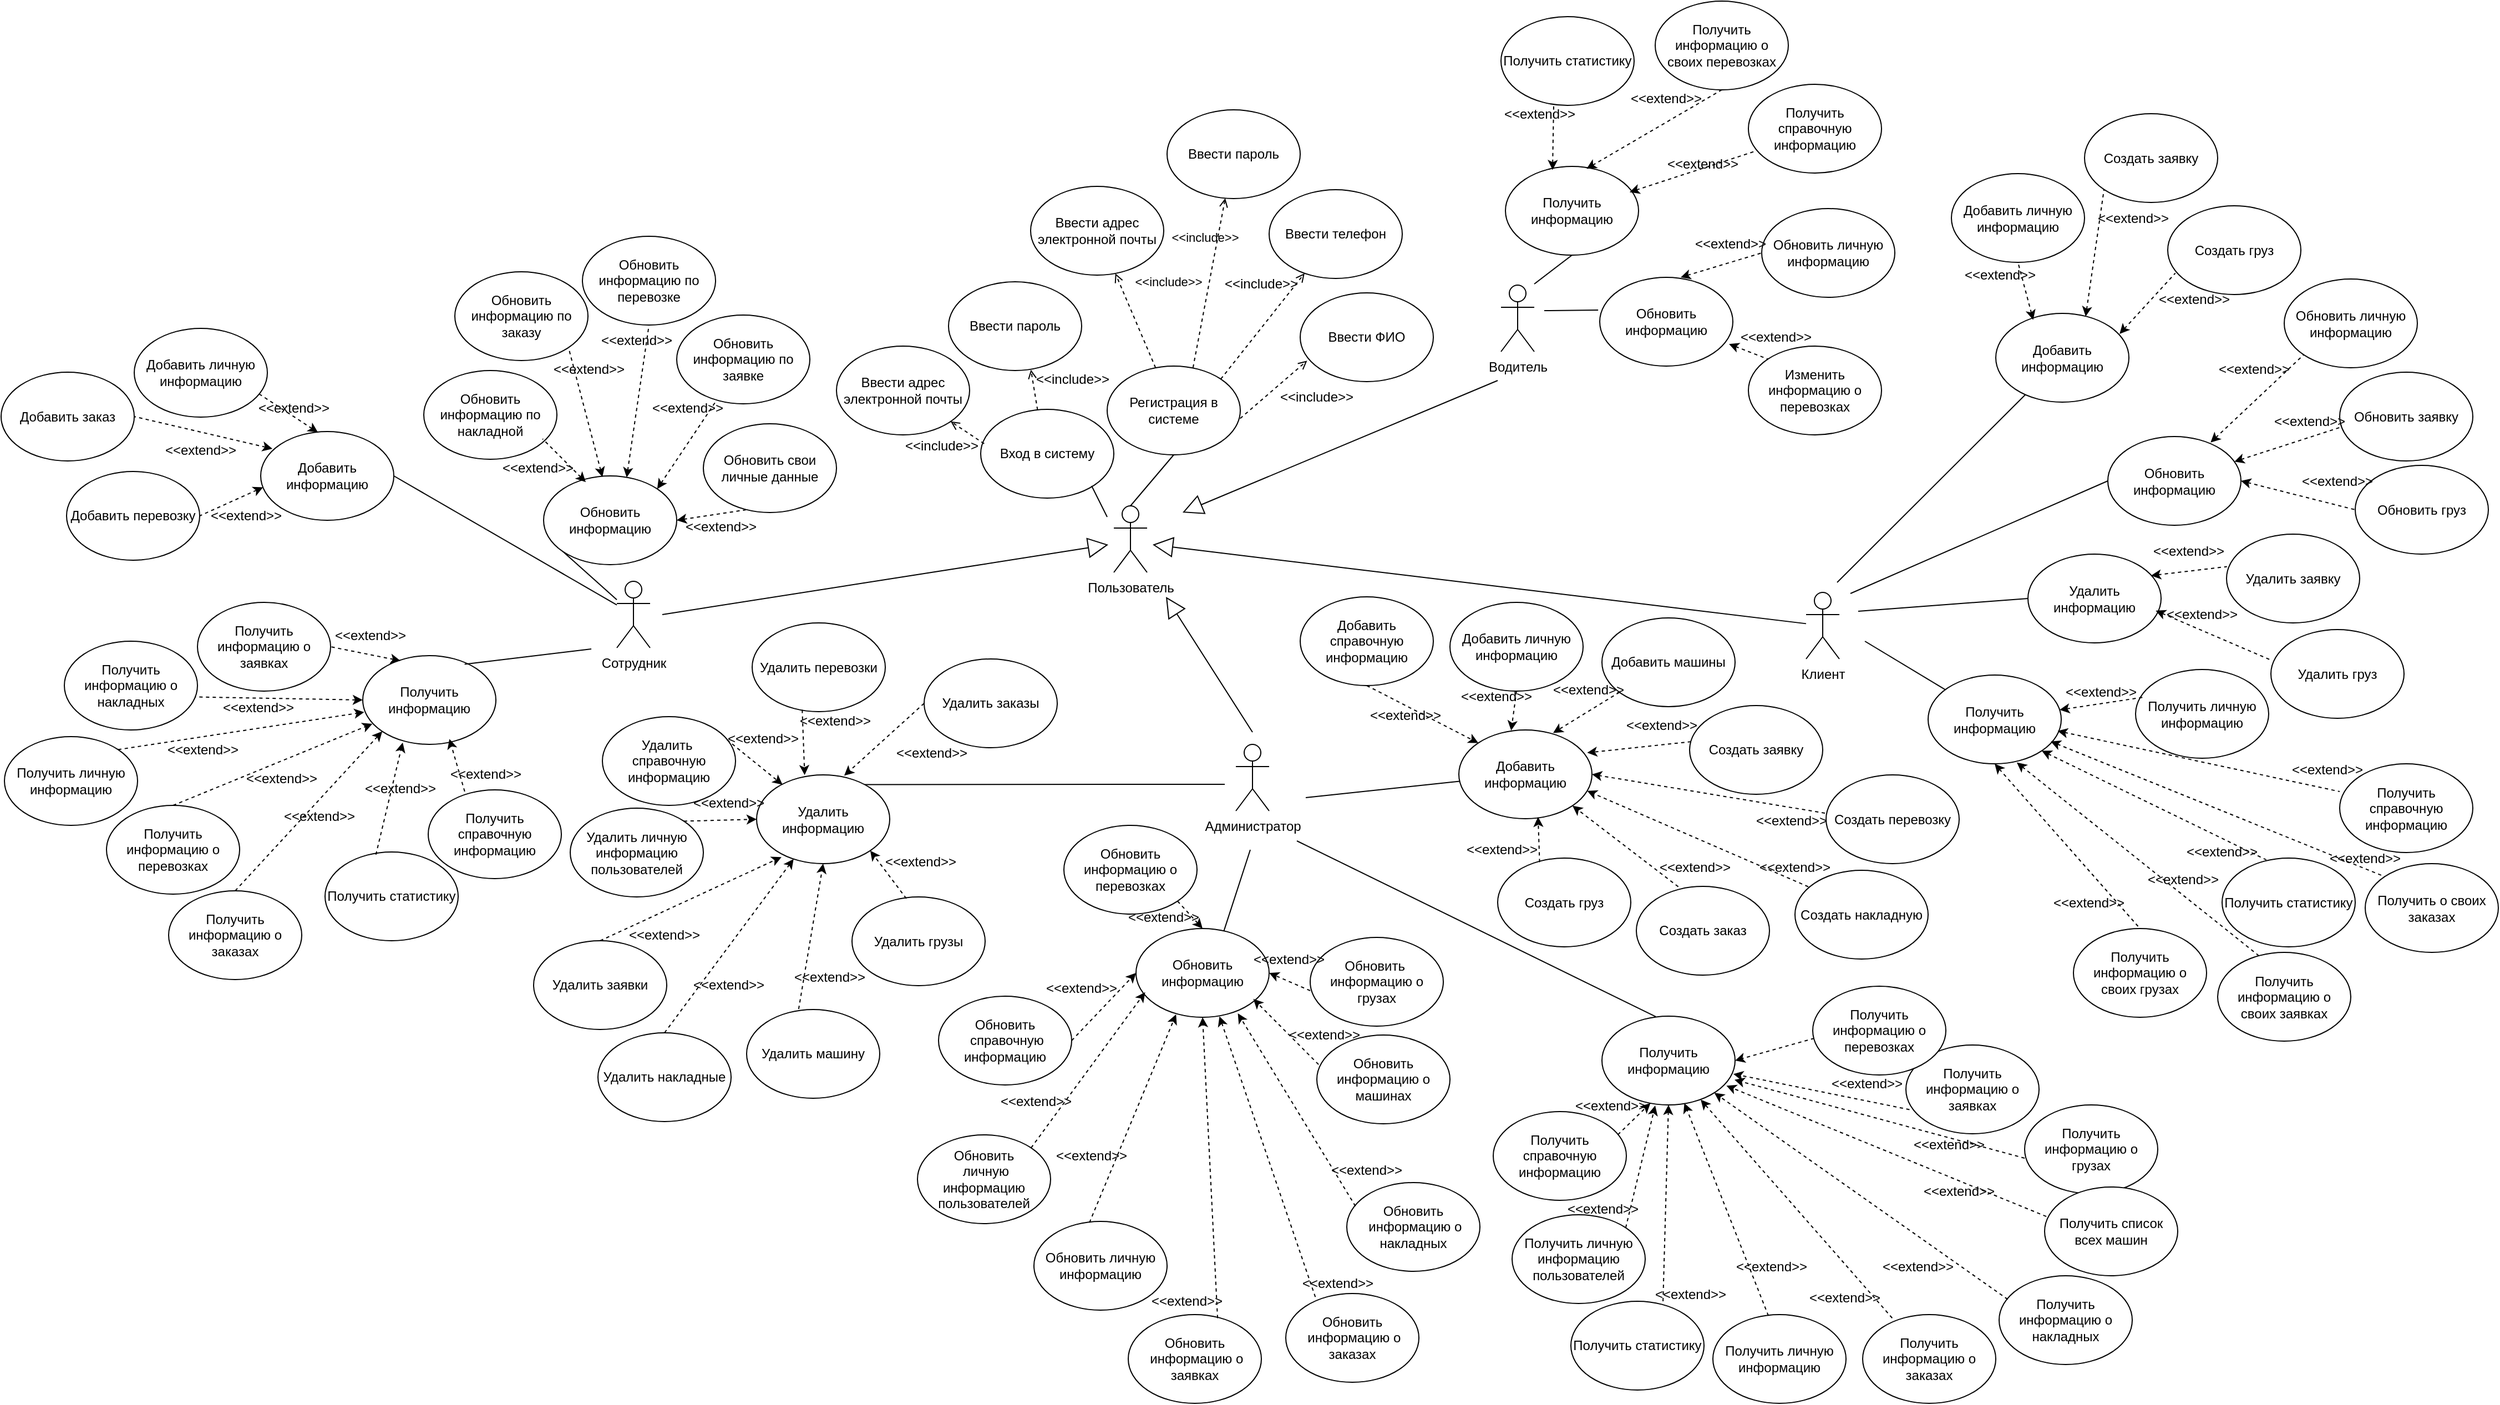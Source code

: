 <mxfile version="27.0.5">
  <diagram name="Страница — 1" id="2VasHox1lgphQIR1O_UY">
    <mxGraphModel dx="2562" dy="1240" grid="0" gridSize="10" guides="1" tooltips="1" connect="1" arrows="1" fold="1" page="1" pageScale="1" pageWidth="3300" pageHeight="4681" math="0" shadow="0">
      <root>
        <mxCell id="0" />
        <mxCell id="1" parent="0" />
        <mxCell id="fnvzzZn7yNRyyIZnE1CO-1" style="rounded=0;orthogonalLoop=1;jettySize=auto;html=1;entryX=0;entryY=1;entryDx=0;entryDy=0;endArrow=none;startFill=0;" parent="1" source="fnvzzZn7yNRyyIZnE1CO-2" target="fnvzzZn7yNRyyIZnE1CO-69" edge="1">
          <mxGeometry relative="1" as="geometry" />
        </mxCell>
        <mxCell id="fnvzzZn7yNRyyIZnE1CO-2" value="Сотрудник" style="shape=umlActor;verticalLabelPosition=bottom;verticalAlign=top;html=1;outlineConnect=0;" parent="1" vertex="1">
          <mxGeometry x="627" y="773" width="30" height="60" as="geometry" />
        </mxCell>
        <mxCell id="fnvzzZn7yNRyyIZnE1CO-3" style="rounded=0;orthogonalLoop=1;jettySize=auto;html=1;endArrow=none;startFill=0;entryX=0;entryY=0.5;entryDx=0;entryDy=0;" parent="1" target="fnvzzZn7yNRyyIZnE1CO-12" edge="1">
          <mxGeometry relative="1" as="geometry">
            <mxPoint x="1875" y="848" as="targetPoint" />
            <mxPoint x="1739" y="784" as="sourcePoint" />
          </mxGeometry>
        </mxCell>
        <mxCell id="fnvzzZn7yNRyyIZnE1CO-4" style="rounded=0;orthogonalLoop=1;jettySize=auto;html=1;endArrow=none;startFill=0;" parent="1" target="fnvzzZn7yNRyyIZnE1CO-15" edge="1">
          <mxGeometry relative="1" as="geometry">
            <mxPoint x="1752" y="827" as="sourcePoint" />
          </mxGeometry>
        </mxCell>
        <mxCell id="fnvzzZn7yNRyyIZnE1CO-5" style="rounded=0;orthogonalLoop=1;jettySize=auto;html=1;endArrow=none;startFill=0;" parent="1" target="fnvzzZn7yNRyyIZnE1CO-14" edge="1">
          <mxGeometry relative="1" as="geometry">
            <mxPoint x="1727" y="774" as="sourcePoint" />
          </mxGeometry>
        </mxCell>
        <mxCell id="fnvzzZn7yNRyyIZnE1CO-6" style="rounded=0;orthogonalLoop=1;jettySize=auto;html=1;endArrow=none;startFill=0;entryX=0;entryY=0.5;entryDx=0;entryDy=0;" parent="1" target="KfLbYunjPPYKV1MRl50z-34" edge="1">
          <mxGeometry relative="1" as="geometry">
            <mxPoint x="1746" y="800" as="sourcePoint" />
            <mxPoint x="1872" y="1009" as="targetPoint" />
          </mxGeometry>
        </mxCell>
        <mxCell id="fnvzzZn7yNRyyIZnE1CO-7" value="Клиент" style="shape=umlActor;verticalLabelPosition=bottom;verticalAlign=top;html=1;outlineConnect=0;allowArrows=1;" parent="1" vertex="1">
          <mxGeometry x="1699" y="783" width="30" height="60" as="geometry" />
        </mxCell>
        <mxCell id="fnvzzZn7yNRyyIZnE1CO-8" style="rounded=0;orthogonalLoop=1;jettySize=auto;html=1;exitX=0.5;exitY=0;exitDx=0;exitDy=0;exitPerimeter=0;entryX=0.5;entryY=1;entryDx=0;entryDy=0;endArrow=none;startFill=0;" parent="1" source="fnvzzZn7yNRyyIZnE1CO-9" target="fnvzzZn7yNRyyIZnE1CO-24" edge="1">
          <mxGeometry relative="1" as="geometry" />
        </mxCell>
        <mxCell id="fnvzzZn7yNRyyIZnE1CO-9" value="Пользователь" style="shape=umlActor;verticalLabelPosition=bottom;verticalAlign=top;html=1;outlineConnect=0;" parent="1" vertex="1">
          <mxGeometry x="1075" y="705" width="30" height="60" as="geometry" />
        </mxCell>
        <mxCell id="fnvzzZn7yNRyyIZnE1CO-10" value="" style="endArrow=block;endSize=16;endFill=0;html=1;rounded=0;" parent="1" edge="1">
          <mxGeometry width="160" relative="1" as="geometry">
            <mxPoint x="668" y="803" as="sourcePoint" />
            <mxPoint x="1070" y="740" as="targetPoint" />
          </mxGeometry>
        </mxCell>
        <mxCell id="fnvzzZn7yNRyyIZnE1CO-11" value="" style="endArrow=block;endSize=16;endFill=0;html=1;rounded=0;" parent="1" source="fnvzzZn7yNRyyIZnE1CO-7" edge="1">
          <mxGeometry width="160" relative="1" as="geometry">
            <mxPoint x="1180" y="840" as="sourcePoint" />
            <mxPoint x="1110" y="740" as="targetPoint" />
          </mxGeometry>
        </mxCell>
        <mxCell id="fnvzzZn7yNRyyIZnE1CO-12" value="Обновить информацию" style="ellipse;whiteSpace=wrap;html=1;" parent="1" vertex="1">
          <mxGeometry x="1971" y="642.5" width="120" height="80" as="geometry" />
        </mxCell>
        <mxCell id="fnvzzZn7yNRyyIZnE1CO-14" value="Добавить информацию" style="ellipse;whiteSpace=wrap;html=1;" parent="1" vertex="1">
          <mxGeometry x="1870" y="531.5" width="120" height="80" as="geometry" />
        </mxCell>
        <mxCell id="fnvzzZn7yNRyyIZnE1CO-15" value="Получить информацию" style="ellipse;whiteSpace=wrap;html=1;" parent="1" vertex="1">
          <mxGeometry x="1809" y="857.5" width="120" height="80" as="geometry" />
        </mxCell>
        <mxCell id="fnvzzZn7yNRyyIZnE1CO-24" value="Регистрация в системе" style="ellipse;whiteSpace=wrap;html=1;" parent="1" vertex="1">
          <mxGeometry x="1069" y="579" width="120" height="80" as="geometry" />
        </mxCell>
        <mxCell id="fnvzzZn7yNRyyIZnE1CO-25" value="Ввести пароль" style="ellipse;whiteSpace=wrap;html=1;" parent="1" vertex="1">
          <mxGeometry x="1123" y="348" width="120" height="80" as="geometry" />
        </mxCell>
        <mxCell id="fnvzzZn7yNRyyIZnE1CO-26" value="Ввести адрес электронной почты" style="ellipse;whiteSpace=wrap;html=1;" parent="1" vertex="1">
          <mxGeometry x="1000" y="417" width="120" height="80" as="geometry" />
        </mxCell>
        <mxCell id="fnvzzZn7yNRyyIZnE1CO-27" value="&amp;lt;&amp;lt;include&amp;gt;&amp;gt;" style="html=1;verticalAlign=bottom;labelBackgroundColor=none;endArrow=open;endFill=0;dashed=1;rounded=0;exitX=0.645;exitY=0.017;exitDx=0;exitDy=0;exitPerimeter=0;" parent="1" source="fnvzzZn7yNRyyIZnE1CO-24" target="fnvzzZn7yNRyyIZnE1CO-25" edge="1">
          <mxGeometry x="0.398" y="10" width="160" relative="1" as="geometry">
            <mxPoint x="880" y="545" as="sourcePoint" />
            <mxPoint x="1040" y="545" as="targetPoint" />
            <mxPoint as="offset" />
          </mxGeometry>
        </mxCell>
        <mxCell id="fnvzzZn7yNRyyIZnE1CO-28" value="&amp;lt;&amp;lt;include&amp;gt;&amp;gt;" style="html=1;verticalAlign=bottom;labelBackgroundColor=none;endArrow=open;endFill=0;dashed=1;rounded=0;" parent="1" source="fnvzzZn7yNRyyIZnE1CO-24" target="fnvzzZn7yNRyyIZnE1CO-26" edge="1">
          <mxGeometry x="0.284" y="-38" width="160" relative="1" as="geometry">
            <mxPoint x="971" y="375" as="sourcePoint" />
            <mxPoint x="1060" y="425" as="targetPoint" />
            <mxPoint y="1" as="offset" />
          </mxGeometry>
        </mxCell>
        <mxCell id="fnvzzZn7yNRyyIZnE1CO-41" value="Добавить информацию" style="ellipse;whiteSpace=wrap;html=1;" parent="1" vertex="1">
          <mxGeometry x="306" y="638" width="120" height="80" as="geometry" />
        </mxCell>
        <mxCell id="fnvzzZn7yNRyyIZnE1CO-42" value="Получить информацию" style="ellipse;whiteSpace=wrap;html=1;" parent="1" vertex="1">
          <mxGeometry x="398" y="840" width="120" height="80" as="geometry" />
        </mxCell>
        <mxCell id="fnvzzZn7yNRyyIZnE1CO-49" style="rounded=0;orthogonalLoop=1;jettySize=auto;html=1;entryX=0.765;entryY=0.097;entryDx=0;entryDy=0;entryPerimeter=0;endArrow=none;startFill=0;" parent="1" target="fnvzzZn7yNRyyIZnE1CO-42" edge="1">
          <mxGeometry relative="1" as="geometry">
            <mxPoint x="604" y="834" as="sourcePoint" />
          </mxGeometry>
        </mxCell>
        <mxCell id="fnvzzZn7yNRyyIZnE1CO-68" style="rounded=0;orthogonalLoop=1;jettySize=auto;html=1;endArrow=none;startFill=0;entryX=1;entryY=0.5;entryDx=0;entryDy=0;" parent="1" source="fnvzzZn7yNRyyIZnE1CO-2" target="fnvzzZn7yNRyyIZnE1CO-41" edge="1">
          <mxGeometry relative="1" as="geometry">
            <mxPoint x="531" y="776" as="targetPoint" />
          </mxGeometry>
        </mxCell>
        <mxCell id="fnvzzZn7yNRyyIZnE1CO-69" value="Обновить информацию" style="ellipse;whiteSpace=wrap;html=1;" parent="1" vertex="1">
          <mxGeometry x="561" y="678" width="120" height="80" as="geometry" />
        </mxCell>
        <mxCell id="Y0_mQn6ZPeqY75y_IQ0Q-1" value="Ввести телефон" style="ellipse;whiteSpace=wrap;html=1;" parent="1" vertex="1">
          <mxGeometry x="1215" y="420" width="120" height="80" as="geometry" />
        </mxCell>
        <mxCell id="Y0_mQn6ZPeqY75y_IQ0Q-2" value="Ввести ФИО" style="ellipse;whiteSpace=wrap;html=1;" parent="1" vertex="1">
          <mxGeometry x="1243" y="513" width="120" height="80" as="geometry" />
        </mxCell>
        <mxCell id="Y0_mQn6ZPeqY75y_IQ0Q-3" value="" style="html=1;verticalAlign=bottom;labelBackgroundColor=none;endArrow=open;endFill=0;dashed=1;rounded=0;exitX=1;exitY=0;exitDx=0;exitDy=0;" parent="1" source="fnvzzZn7yNRyyIZnE1CO-24" target="Y0_mQn6ZPeqY75y_IQ0Q-1" edge="1">
          <mxGeometry x="0.352" y="18" width="160" relative="1" as="geometry">
            <mxPoint x="1137" y="561" as="sourcePoint" />
            <mxPoint x="1184" y="496" as="targetPoint" />
            <mxPoint x="1" as="offset" />
          </mxGeometry>
        </mxCell>
        <mxCell id="Y0_mQn6ZPeqY75y_IQ0Q-6" value="&amp;lt;&amp;lt;include&amp;gt;&amp;gt;" style="text;html=1;align=center;verticalAlign=middle;whiteSpace=wrap;rounded=0;" parent="1" vertex="1">
          <mxGeometry x="1233" y="599" width="50" height="16" as="geometry" />
        </mxCell>
        <mxCell id="Y0_mQn6ZPeqY75y_IQ0Q-7" value="" style="html=1;verticalAlign=bottom;labelBackgroundColor=none;endArrow=open;endFill=0;dashed=1;rounded=0;exitX=0.999;exitY=0.59;exitDx=0;exitDy=0;entryX=0.052;entryY=0.764;entryDx=0;entryDy=0;exitPerimeter=0;entryPerimeter=0;" parent="1" source="fnvzzZn7yNRyyIZnE1CO-24" target="Y0_mQn6ZPeqY75y_IQ0Q-2" edge="1">
          <mxGeometry x="0.352" y="18" width="160" relative="1" as="geometry">
            <mxPoint x="1170" y="599" as="sourcePoint" />
            <mxPoint x="1271" y="560" as="targetPoint" />
            <mxPoint x="1" as="offset" />
          </mxGeometry>
        </mxCell>
        <mxCell id="Y0_mQn6ZPeqY75y_IQ0Q-8" value="&amp;lt;&amp;lt;include&amp;gt;&amp;gt;" style="text;html=1;align=center;verticalAlign=middle;whiteSpace=wrap;rounded=0;" parent="1" vertex="1">
          <mxGeometry x="1183" y="497" width="50" height="16" as="geometry" />
        </mxCell>
        <mxCell id="Y0_mQn6ZPeqY75y_IQ0Q-9" value="Вход в систему" style="ellipse;whiteSpace=wrap;html=1;" parent="1" vertex="1">
          <mxGeometry x="955" y="618" width="120" height="80" as="geometry" />
        </mxCell>
        <mxCell id="Y0_mQn6ZPeqY75y_IQ0Q-11" value="Ввести адрес электронной почты" style="ellipse;whiteSpace=wrap;html=1;" parent="1" vertex="1">
          <mxGeometry x="825" y="561" width="120" height="80" as="geometry" />
        </mxCell>
        <mxCell id="Y0_mQn6ZPeqY75y_IQ0Q-12" value="Ввести пароль" style="ellipse;whiteSpace=wrap;html=1;" parent="1" vertex="1">
          <mxGeometry x="926" y="503" width="120" height="80" as="geometry" />
        </mxCell>
        <mxCell id="Y0_mQn6ZPeqY75y_IQ0Q-15" value="" style="html=1;verticalAlign=bottom;labelBackgroundColor=none;endArrow=open;endFill=0;dashed=1;rounded=0;exitX=0.427;exitY=0.007;exitDx=0;exitDy=0;entryX=0.619;entryY=0.991;entryDx=0;entryDy=0;exitPerimeter=0;entryPerimeter=0;" parent="1" target="Y0_mQn6ZPeqY75y_IQ0Q-12" edge="1" source="Y0_mQn6ZPeqY75y_IQ0Q-9">
          <mxGeometry x="0.352" y="18" width="160" relative="1" as="geometry">
            <mxPoint x="1134" y="891" as="sourcePoint" />
            <mxPoint x="1005" y="594" as="targetPoint" />
            <mxPoint x="1" as="offset" />
          </mxGeometry>
        </mxCell>
        <mxCell id="Y0_mQn6ZPeqY75y_IQ0Q-16" value="" style="html=1;verticalAlign=bottom;labelBackgroundColor=none;endArrow=open;endFill=0;dashed=1;rounded=0;exitX=0.026;exitY=0.387;exitDx=0;exitDy=0;exitPerimeter=0;" parent="1" target="Y0_mQn6ZPeqY75y_IQ0Q-11" edge="1" source="Y0_mQn6ZPeqY75y_IQ0Q-9">
          <mxGeometry x="0.352" y="18" width="160" relative="1" as="geometry">
            <mxPoint x="1045" y="891" as="sourcePoint" />
            <mxPoint x="1092" y="930" as="targetPoint" />
            <mxPoint x="1" as="offset" />
          </mxGeometry>
        </mxCell>
        <mxCell id="Y0_mQn6ZPeqY75y_IQ0Q-17" value="&amp;lt;&amp;lt;include&amp;gt;&amp;gt;" style="text;html=1;align=center;verticalAlign=middle;whiteSpace=wrap;rounded=0;" parent="1" vertex="1">
          <mxGeometry x="895" y="643" width="50" height="16" as="geometry" />
        </mxCell>
        <mxCell id="KfLbYunjPPYKV1MRl50z-4" value="Водитель" style="shape=umlActor;verticalLabelPosition=bottom;verticalAlign=top;html=1;outlineConnect=0;allowArrows=1;" vertex="1" parent="1">
          <mxGeometry x="1424" y="506" width="30" height="60" as="geometry" />
        </mxCell>
        <mxCell id="KfLbYunjPPYKV1MRl50z-5" value="" style="endArrow=block;endSize=16;endFill=0;html=1;rounded=0;" edge="1" parent="1">
          <mxGeometry width="160" relative="1" as="geometry">
            <mxPoint x="1421" y="592" as="sourcePoint" />
            <mxPoint x="1137" y="711" as="targetPoint" />
          </mxGeometry>
        </mxCell>
        <mxCell id="KfLbYunjPPYKV1MRl50z-8" value="Администратор" style="shape=umlActor;verticalLabelPosition=bottom;verticalAlign=top;html=1;outlineConnect=0;" vertex="1" parent="1">
          <mxGeometry x="1185" y="920" width="30" height="60" as="geometry" />
        </mxCell>
        <mxCell id="KfLbYunjPPYKV1MRl50z-12" value="" style="endArrow=none;html=1;rounded=0;startFill=0;" edge="1" parent="1">
          <mxGeometry width="50" height="50" relative="1" as="geometry">
            <mxPoint x="1055" y="687" as="sourcePoint" />
            <mxPoint x="1069" y="715" as="targetPoint" />
          </mxGeometry>
        </mxCell>
        <mxCell id="KfLbYunjPPYKV1MRl50z-20" value="Добавить информацию" style="ellipse;whiteSpace=wrap;html=1;" vertex="1" parent="1">
          <mxGeometry x="1386" y="907" width="120" height="80" as="geometry" />
        </mxCell>
        <mxCell id="KfLbYunjPPYKV1MRl50z-22" value="Получить информацию" style="ellipse;whiteSpace=wrap;html=1;" vertex="1" parent="1">
          <mxGeometry x="1515" y="1165" width="120" height="80" as="geometry" />
        </mxCell>
        <mxCell id="KfLbYunjPPYKV1MRl50z-23" value="Получить информацию" style="ellipse;whiteSpace=wrap;html=1;" vertex="1" parent="1">
          <mxGeometry x="1428" y="399" width="120" height="80" as="geometry" />
        </mxCell>
        <mxCell id="KfLbYunjPPYKV1MRl50z-24" value="Обновить информацию" style="ellipse;whiteSpace=wrap;html=1;" vertex="1" parent="1">
          <mxGeometry x="1513" y="499" width="120" height="80" as="geometry" />
        </mxCell>
        <mxCell id="KfLbYunjPPYKV1MRl50z-28" value="&amp;lt;&amp;lt;include&amp;gt;&amp;gt;" style="text;html=1;align=center;verticalAlign=middle;whiteSpace=wrap;rounded=0;" vertex="1" parent="1">
          <mxGeometry x="1013" y="583" width="50" height="16" as="geometry" />
        </mxCell>
        <mxCell id="KfLbYunjPPYKV1MRl50z-29" value="" style="endArrow=none;html=1;rounded=0;exitX=1;exitY=0;exitDx=0;exitDy=0;startFill=0;" edge="1" parent="1">
          <mxGeometry width="50" height="50" relative="1" as="geometry">
            <mxPoint x="848.426" y="956.216" as="sourcePoint" />
            <mxPoint x="1175" y="956" as="targetPoint" />
          </mxGeometry>
        </mxCell>
        <mxCell id="KfLbYunjPPYKV1MRl50z-30" value="" style="endArrow=none;html=1;rounded=0;startFill=0;" edge="1" parent="1" source="KfLbYunjPPYKV1MRl50z-20">
          <mxGeometry width="50" height="50" relative="1" as="geometry">
            <mxPoint x="1385" y="1001" as="sourcePoint" />
            <mxPoint x="1248" y="968" as="targetPoint" />
          </mxGeometry>
        </mxCell>
        <mxCell id="KfLbYunjPPYKV1MRl50z-31" value="" style="endArrow=none;html=1;rounded=0;startFill=0;exitX=0.653;exitY=0.06;exitDx=0;exitDy=0;exitPerimeter=0;" edge="1" parent="1" source="KfLbYunjPPYKV1MRl50z-189">
          <mxGeometry width="50" height="50" relative="1" as="geometry">
            <mxPoint x="1150" y="1082" as="sourcePoint" />
            <mxPoint x="1198" y="1015" as="targetPoint" />
          </mxGeometry>
        </mxCell>
        <mxCell id="KfLbYunjPPYKV1MRl50z-32" value="Обновить свои личные данные" style="ellipse;whiteSpace=wrap;html=1;" vertex="1" parent="1">
          <mxGeometry x="705" y="631" width="120" height="80" as="geometry" />
        </mxCell>
        <mxCell id="KfLbYunjPPYKV1MRl50z-33" value="" style="endArrow=none;html=1;rounded=0;entryX=0.318;entryY=0.97;entryDx=0;entryDy=0;entryPerimeter=0;exitX=1;exitY=0.5;exitDx=0;exitDy=0;dashed=1;startArrow=classic;startFill=1;" edge="1" parent="1" source="fnvzzZn7yNRyyIZnE1CO-69" target="KfLbYunjPPYKV1MRl50z-32">
          <mxGeometry width="50" height="50" relative="1" as="geometry">
            <mxPoint x="622" y="685" as="sourcePoint" />
            <mxPoint x="672" y="635" as="targetPoint" />
          </mxGeometry>
        </mxCell>
        <mxCell id="KfLbYunjPPYKV1MRl50z-34" value="Удалить информацию" style="ellipse;whiteSpace=wrap;html=1;" vertex="1" parent="1">
          <mxGeometry x="1899" y="748.5" width="120" height="80" as="geometry" />
        </mxCell>
        <mxCell id="KfLbYunjPPYKV1MRl50z-35" value="Обновить личную информацию" style="ellipse;whiteSpace=wrap;html=1;" vertex="1" parent="1">
          <mxGeometry x="2130" y="500.5" width="120" height="80" as="geometry" />
        </mxCell>
        <mxCell id="KfLbYunjPPYKV1MRl50z-37" value="" style="endArrow=block;endSize=16;endFill=0;html=1;rounded=0;" edge="1" parent="1">
          <mxGeometry width="160" relative="1" as="geometry">
            <mxPoint x="1200" y="909" as="sourcePoint" />
            <mxPoint x="1122" y="787" as="targetPoint" />
          </mxGeometry>
        </mxCell>
        <mxCell id="KfLbYunjPPYKV1MRl50z-38" value="" style="endArrow=none;html=1;rounded=0;entryX=0.5;entryY=1;entryDx=0;entryDy=0;exitX=0.281;exitY=0.073;exitDx=0;exitDy=0;exitPerimeter=0;dashed=1;startArrow=classic;startFill=1;" edge="1" parent="1" source="fnvzzZn7yNRyyIZnE1CO-14" target="KfLbYunjPPYKV1MRl50z-39">
          <mxGeometry width="50" height="50" relative="1" as="geometry">
            <mxPoint x="1920" y="557" as="sourcePoint" />
            <mxPoint x="1891" y="537.5" as="targetPoint" />
          </mxGeometry>
        </mxCell>
        <mxCell id="KfLbYunjPPYKV1MRl50z-39" value="Добавить личную информацию" style="ellipse;whiteSpace=wrap;html=1;" vertex="1" parent="1">
          <mxGeometry x="1830" y="405.5" width="120" height="80" as="geometry" />
        </mxCell>
        <mxCell id="KfLbYunjPPYKV1MRl50z-40" value="Создать заявку" style="ellipse;whiteSpace=wrap;html=1;" vertex="1" parent="1">
          <mxGeometry x="1950" y="351.5" width="120" height="80" as="geometry" />
        </mxCell>
        <mxCell id="KfLbYunjPPYKV1MRl50z-41" value="Создать груз" style="ellipse;whiteSpace=wrap;html=1;" vertex="1" parent="1">
          <mxGeometry x="2025" y="434.5" width="120" height="80" as="geometry" />
        </mxCell>
        <mxCell id="KfLbYunjPPYKV1MRl50z-42" value="" style="endArrow=none;html=1;rounded=0;entryX=0.057;entryY=0.759;entryDx=0;entryDy=0;entryPerimeter=0;exitX=0.93;exitY=0.231;exitDx=0;exitDy=0;exitPerimeter=0;dashed=1;startArrow=classic;startFill=1;" edge="1" parent="1" source="fnvzzZn7yNRyyIZnE1CO-14" target="KfLbYunjPPYKV1MRl50z-41">
          <mxGeometry width="50" height="50" relative="1" as="geometry">
            <mxPoint x="1979" y="536.5" as="sourcePoint" />
            <mxPoint x="2029" y="486.5" as="targetPoint" />
          </mxGeometry>
        </mxCell>
        <mxCell id="KfLbYunjPPYKV1MRl50z-43" value="" style="endArrow=none;html=1;rounded=0;exitX=0.675;exitY=0.034;exitDx=0;exitDy=0;exitPerimeter=0;entryX=0;entryY=1;entryDx=0;entryDy=0;dashed=1;startArrow=classic;startFill=1;" edge="1" parent="1" source="fnvzzZn7yNRyyIZnE1CO-14" target="KfLbYunjPPYKV1MRl50z-40">
          <mxGeometry width="50" height="50" relative="1" as="geometry">
            <mxPoint x="1938" y="527.5" as="sourcePoint" />
            <mxPoint x="2073" y="472.5" as="targetPoint" />
          </mxGeometry>
        </mxCell>
        <mxCell id="KfLbYunjPPYKV1MRl50z-44" value="Удалить заявку" style="ellipse;whiteSpace=wrap;html=1;" vertex="1" parent="1">
          <mxGeometry x="2078" y="730.5" width="120" height="80" as="geometry" />
        </mxCell>
        <mxCell id="KfLbYunjPPYKV1MRl50z-45" value="Обновить груз" style="ellipse;whiteSpace=wrap;html=1;" vertex="1" parent="1">
          <mxGeometry x="2194" y="668.5" width="120" height="80" as="geometry" />
        </mxCell>
        <mxCell id="KfLbYunjPPYKV1MRl50z-46" value="Обновить заявку" style="ellipse;whiteSpace=wrap;html=1;" vertex="1" parent="1">
          <mxGeometry x="2180" y="584.5" width="120" height="80" as="geometry" />
        </mxCell>
        <mxCell id="KfLbYunjPPYKV1MRl50z-48" value="" style="endArrow=none;html=1;rounded=0;entryX=0;entryY=1;entryDx=0;entryDy=0;exitX=0.772;exitY=0.067;exitDx=0;exitDy=0;exitPerimeter=0;dashed=1;startArrow=classic;startFill=1;" edge="1" parent="1" source="fnvzzZn7yNRyyIZnE1CO-12" target="KfLbYunjPPYKV1MRl50z-35">
          <mxGeometry width="50" height="50" relative="1" as="geometry">
            <mxPoint x="2074" y="647.5" as="sourcePoint" />
            <mxPoint x="2124" y="597.5" as="targetPoint" />
          </mxGeometry>
        </mxCell>
        <mxCell id="KfLbYunjPPYKV1MRl50z-49" value="" style="endArrow=none;html=1;rounded=0;entryX=0.018;entryY=0.615;entryDx=0;entryDy=0;entryPerimeter=0;dashed=1;startArrow=classic;startFill=1;" edge="1" parent="1" source="fnvzzZn7yNRyyIZnE1CO-12" target="KfLbYunjPPYKV1MRl50z-46">
          <mxGeometry width="50" height="50" relative="1" as="geometry">
            <mxPoint x="2072" y="725.5" as="sourcePoint" />
            <mxPoint x="2122" y="675.5" as="targetPoint" />
          </mxGeometry>
        </mxCell>
        <mxCell id="KfLbYunjPPYKV1MRl50z-50" value="" style="endArrow=none;html=1;rounded=0;entryX=0;entryY=0.5;entryDx=0;entryDy=0;exitX=1;exitY=0.5;exitDx=0;exitDy=0;dashed=1;startArrow=classic;startFill=1;" edge="1" parent="1" source="fnvzzZn7yNRyyIZnE1CO-12" target="KfLbYunjPPYKV1MRl50z-45">
          <mxGeometry width="50" height="50" relative="1" as="geometry">
            <mxPoint x="2104" y="739.5" as="sourcePoint" />
            <mxPoint x="2154" y="689.5" as="targetPoint" />
          </mxGeometry>
        </mxCell>
        <mxCell id="KfLbYunjPPYKV1MRl50z-52" value="Удалить груз" style="ellipse;whiteSpace=wrap;html=1;" vertex="1" parent="1">
          <mxGeometry x="2118" y="816.5" width="120" height="80" as="geometry" />
        </mxCell>
        <mxCell id="KfLbYunjPPYKV1MRl50z-53" value="" style="endArrow=none;html=1;rounded=0;entryX=0.003;entryY=0.366;entryDx=0;entryDy=0;entryPerimeter=0;exitX=0.925;exitY=0.242;exitDx=0;exitDy=0;exitPerimeter=0;dashed=1;startArrow=classic;startFill=1;" edge="1" parent="1" source="KfLbYunjPPYKV1MRl50z-34" target="KfLbYunjPPYKV1MRl50z-44">
          <mxGeometry width="50" height="50" relative="1" as="geometry">
            <mxPoint x="1998" y="788.5" as="sourcePoint" />
            <mxPoint x="2048" y="738.5" as="targetPoint" />
          </mxGeometry>
        </mxCell>
        <mxCell id="KfLbYunjPPYKV1MRl50z-54" value="" style="endArrow=none;html=1;rounded=0;entryX=0.011;entryY=0.351;entryDx=0;entryDy=0;entryPerimeter=0;exitX=0.96;exitY=0.637;exitDx=0;exitDy=0;exitPerimeter=0;dashed=1;startArrow=classic;startFill=1;" edge="1" parent="1" source="KfLbYunjPPYKV1MRl50z-34" target="KfLbYunjPPYKV1MRl50z-52">
          <mxGeometry width="50" height="50" relative="1" as="geometry">
            <mxPoint x="2037" y="848.5" as="sourcePoint" />
            <mxPoint x="2087" y="798.5" as="targetPoint" />
          </mxGeometry>
        </mxCell>
        <mxCell id="KfLbYunjPPYKV1MRl50z-56" value="Получить справочную информацию" style="ellipse;whiteSpace=wrap;html=1;" vertex="1" parent="1">
          <mxGeometry x="2180" y="937.5" width="120" height="80" as="geometry" />
        </mxCell>
        <mxCell id="KfLbYunjPPYKV1MRl50z-57" value="Получить статистику" style="ellipse;whiteSpace=wrap;html=1;" vertex="1" parent="1">
          <mxGeometry x="2074" y="1022.5" width="120" height="80" as="geometry" />
        </mxCell>
        <mxCell id="KfLbYunjPPYKV1MRl50z-58" value="Получить информацию о своих грузах" style="ellipse;whiteSpace=wrap;html=1;" vertex="1" parent="1">
          <mxGeometry x="1940" y="1086" width="120" height="80" as="geometry" />
        </mxCell>
        <mxCell id="KfLbYunjPPYKV1MRl50z-59" value="Получить о своих заказах" style="ellipse;whiteSpace=wrap;html=1;" vertex="1" parent="1">
          <mxGeometry x="2203" y="1027.5" width="120" height="80" as="geometry" />
        </mxCell>
        <mxCell id="KfLbYunjPPYKV1MRl50z-60" value="Получить информацию о своих заявках" style="ellipse;whiteSpace=wrap;html=1;" vertex="1" parent="1">
          <mxGeometry x="2070" y="1107.5" width="120" height="80" as="geometry" />
        </mxCell>
        <mxCell id="KfLbYunjPPYKV1MRl50z-61" value="Получить личную информацию" style="ellipse;whiteSpace=wrap;html=1;" vertex="1" parent="1">
          <mxGeometry x="1996" y="852.5" width="120" height="80" as="geometry" />
        </mxCell>
        <mxCell id="KfLbYunjPPYKV1MRl50z-62" value="" style="endArrow=none;html=1;rounded=0;entryX=0.075;entryY=0.309;entryDx=0;entryDy=0;entryPerimeter=0;dashed=1;startArrow=classic;startFill=1;" edge="1" parent="1" source="fnvzzZn7yNRyyIZnE1CO-15" target="KfLbYunjPPYKV1MRl50z-61">
          <mxGeometry width="50" height="50" relative="1" as="geometry">
            <mxPoint x="1940" y="875.5" as="sourcePoint" />
            <mxPoint x="1990" y="825.5" as="targetPoint" />
          </mxGeometry>
        </mxCell>
        <mxCell id="KfLbYunjPPYKV1MRl50z-63" value="" style="endArrow=none;html=1;rounded=0;exitX=0.973;exitY=0.63;exitDx=0;exitDy=0;exitPerimeter=0;entryX=0;entryY=0.313;entryDx=0;entryDy=0;entryPerimeter=0;dashed=1;startArrow=classic;startFill=1;" edge="1" parent="1" source="fnvzzZn7yNRyyIZnE1CO-15" target="KfLbYunjPPYKV1MRl50z-56">
          <mxGeometry width="50" height="50" relative="1" as="geometry">
            <mxPoint x="2011" y="870.5" as="sourcePoint" />
            <mxPoint x="2061" y="820.5" as="targetPoint" />
          </mxGeometry>
        </mxCell>
        <mxCell id="KfLbYunjPPYKV1MRl50z-64" value="" style="endArrow=none;html=1;rounded=0;entryX=0;entryY=0;entryDx=0;entryDy=0;exitX=0.921;exitY=0.748;exitDx=0;exitDy=0;exitPerimeter=0;dashed=1;startArrow=classic;startFill=1;" edge="1" parent="1" source="fnvzzZn7yNRyyIZnE1CO-15" target="KfLbYunjPPYKV1MRl50z-59">
          <mxGeometry width="50" height="50" relative="1" as="geometry">
            <mxPoint x="1899" y="933.5" as="sourcePoint" />
            <mxPoint x="1949" y="883.5" as="targetPoint" />
          </mxGeometry>
        </mxCell>
        <mxCell id="KfLbYunjPPYKV1MRl50z-65" value="" style="endArrow=none;html=1;rounded=0;exitX=1;exitY=1;exitDx=0;exitDy=0;entryX=0.332;entryY=0.02;entryDx=0;entryDy=0;entryPerimeter=0;dashed=1;startArrow=classic;startFill=1;" edge="1" parent="1" source="fnvzzZn7yNRyyIZnE1CO-15" target="KfLbYunjPPYKV1MRl50z-57">
          <mxGeometry width="50" height="50" relative="1" as="geometry">
            <mxPoint x="2011" y="1081.5" as="sourcePoint" />
            <mxPoint x="2037" y="1017.5" as="targetPoint" />
          </mxGeometry>
        </mxCell>
        <mxCell id="KfLbYunjPPYKV1MRl50z-66" value="" style="endArrow=none;html=1;rounded=0;exitX=0.666;exitY=0.985;exitDx=0;exitDy=0;exitPerimeter=0;entryX=0.319;entryY=0.049;entryDx=0;entryDy=0;entryPerimeter=0;dashed=1;startArrow=classic;startFill=1;" edge="1" parent="1" source="fnvzzZn7yNRyyIZnE1CO-15" target="KfLbYunjPPYKV1MRl50z-60">
          <mxGeometry width="50" height="50" relative="1" as="geometry">
            <mxPoint x="2011" y="1081.5" as="sourcePoint" />
            <mxPoint x="2061" y="1031.5" as="targetPoint" />
          </mxGeometry>
        </mxCell>
        <mxCell id="KfLbYunjPPYKV1MRl50z-67" value="" style="endArrow=none;html=1;rounded=0;exitX=0.5;exitY=1;exitDx=0;exitDy=0;entryX=0.5;entryY=0;entryDx=0;entryDy=0;dashed=1;startArrow=classic;startFill=1;" edge="1" parent="1" source="fnvzzZn7yNRyyIZnE1CO-15" target="KfLbYunjPPYKV1MRl50z-58">
          <mxGeometry width="50" height="50" relative="1" as="geometry">
            <mxPoint x="1844" y="1011.5" as="sourcePoint" />
            <mxPoint x="1894" y="961.5" as="targetPoint" />
          </mxGeometry>
        </mxCell>
        <mxCell id="KfLbYunjPPYKV1MRl50z-68" value="Получить статистику" style="ellipse;whiteSpace=wrap;html=1;" vertex="1" parent="1">
          <mxGeometry x="1424" y="264" width="120" height="80" as="geometry" />
        </mxCell>
        <mxCell id="KfLbYunjPPYKV1MRl50z-69" value="Получить справочную информацию" style="ellipse;whiteSpace=wrap;html=1;" vertex="1" parent="1">
          <mxGeometry x="1647" y="325" width="120" height="80" as="geometry" />
        </mxCell>
        <mxCell id="KfLbYunjPPYKV1MRl50z-70" value="Получить информацию о своих перевозках" style="ellipse;whiteSpace=wrap;html=1;" vertex="1" parent="1">
          <mxGeometry x="1563" y="250" width="120" height="80" as="geometry" />
        </mxCell>
        <mxCell id="KfLbYunjPPYKV1MRl50z-71" value="Обновить личную информацию" style="ellipse;whiteSpace=wrap;html=1;" vertex="1" parent="1">
          <mxGeometry x="1659" y="437" width="120" height="80" as="geometry" />
        </mxCell>
        <mxCell id="KfLbYunjPPYKV1MRl50z-72" value="Изменить информацию о перевозках" style="ellipse;whiteSpace=wrap;html=1;" vertex="1" parent="1">
          <mxGeometry x="1647" y="561" width="120" height="80" as="geometry" />
        </mxCell>
        <mxCell id="KfLbYunjPPYKV1MRl50z-73" value="" style="endArrow=none;html=1;rounded=0;entryX=0.5;entryY=1;entryDx=0;entryDy=0;exitX=0.609;exitY=0.027;exitDx=0;exitDy=0;exitPerimeter=0;dashed=1;startArrow=classic;startFill=1;" edge="1" parent="1" source="KfLbYunjPPYKV1MRl50z-23" target="KfLbYunjPPYKV1MRl50z-70">
          <mxGeometry width="50" height="50" relative="1" as="geometry">
            <mxPoint x="1530" y="385" as="sourcePoint" />
            <mxPoint x="1592" y="253" as="targetPoint" />
          </mxGeometry>
        </mxCell>
        <mxCell id="KfLbYunjPPYKV1MRl50z-74" value="" style="endArrow=none;html=1;rounded=0;exitX=0.354;exitY=0.04;exitDx=0;exitDy=0;exitPerimeter=0;entryX=0.396;entryY=0.978;entryDx=0;entryDy=0;entryPerimeter=0;dashed=1;startArrow=classic;startFill=1;" edge="1" parent="1" source="KfLbYunjPPYKV1MRl50z-23" target="KfLbYunjPPYKV1MRl50z-68">
          <mxGeometry width="50" height="50" relative="1" as="geometry">
            <mxPoint x="1416" y="404" as="sourcePoint" />
            <mxPoint x="1466" y="354" as="targetPoint" />
          </mxGeometry>
        </mxCell>
        <mxCell id="KfLbYunjPPYKV1MRl50z-75" value="" style="endArrow=none;html=1;rounded=0;entryX=0.061;entryY=0.749;entryDx=0;entryDy=0;entryPerimeter=0;exitX=0.933;exitY=0.29;exitDx=0;exitDy=0;exitPerimeter=0;dashed=1;startArrow=classic;startFill=1;" edge="1" parent="1" source="KfLbYunjPPYKV1MRl50z-23" target="KfLbYunjPPYKV1MRl50z-69">
          <mxGeometry width="50" height="50" relative="1" as="geometry">
            <mxPoint x="1542" y="427" as="sourcePoint" />
            <mxPoint x="1592" y="377" as="targetPoint" />
          </mxGeometry>
        </mxCell>
        <mxCell id="KfLbYunjPPYKV1MRl50z-76" value="" style="endArrow=none;html=1;rounded=0;exitX=0.608;exitY=0;exitDx=0;exitDy=0;exitPerimeter=0;entryX=0;entryY=0.5;entryDx=0;entryDy=0;dashed=1;startArrow=classic;startFill=1;" edge="1" parent="1" source="KfLbYunjPPYKV1MRl50z-24" target="KfLbYunjPPYKV1MRl50z-71">
          <mxGeometry width="50" height="50" relative="1" as="geometry">
            <mxPoint x="1583" y="494" as="sourcePoint" />
            <mxPoint x="1633" y="444" as="targetPoint" />
          </mxGeometry>
        </mxCell>
        <mxCell id="KfLbYunjPPYKV1MRl50z-77" value="" style="endArrow=none;html=1;rounded=0;entryX=0;entryY=0;entryDx=0;entryDy=0;exitX=0.971;exitY=0.751;exitDx=0;exitDy=0;exitPerimeter=0;dashed=1;startArrow=classic;startFill=1;" edge="1" parent="1" source="KfLbYunjPPYKV1MRl50z-24" target="KfLbYunjPPYKV1MRl50z-72">
          <mxGeometry width="50" height="50" relative="1" as="geometry">
            <mxPoint x="1608" y="568" as="sourcePoint" />
            <mxPoint x="1658" y="518" as="targetPoint" />
          </mxGeometry>
        </mxCell>
        <mxCell id="KfLbYunjPPYKV1MRl50z-78" value="" style="endArrow=none;html=1;rounded=0;startFill=0;entryX=0.5;entryY=1;entryDx=0;entryDy=0;" edge="1" parent="1" target="KfLbYunjPPYKV1MRl50z-23">
          <mxGeometry width="50" height="50" relative="1" as="geometry">
            <mxPoint x="1454" y="505" as="sourcePoint" />
            <mxPoint x="1431" y="468" as="targetPoint" />
          </mxGeometry>
        </mxCell>
        <mxCell id="KfLbYunjPPYKV1MRl50z-79" value="" style="endArrow=none;html=1;rounded=0;entryX=-0.012;entryY=0.369;entryDx=0;entryDy=0;entryPerimeter=0;" edge="1" parent="1" target="KfLbYunjPPYKV1MRl50z-24">
          <mxGeometry width="50" height="50" relative="1" as="geometry">
            <mxPoint x="1463" y="529" as="sourcePoint" />
            <mxPoint x="1513" y="479" as="targetPoint" />
          </mxGeometry>
        </mxCell>
        <mxCell id="KfLbYunjPPYKV1MRl50z-80" value="Обновить информацию по заявке" style="ellipse;whiteSpace=wrap;html=1;" vertex="1" parent="1">
          <mxGeometry x="681" y="533" width="120" height="80" as="geometry" />
        </mxCell>
        <mxCell id="KfLbYunjPPYKV1MRl50z-81" value="Обновить информацию по заказу" style="ellipse;whiteSpace=wrap;html=1;" vertex="1" parent="1">
          <mxGeometry x="481" y="494" width="120" height="80" as="geometry" />
        </mxCell>
        <mxCell id="KfLbYunjPPYKV1MRl50z-82" value="Обновить информацию по накладной" style="ellipse;whiteSpace=wrap;html=1;" vertex="1" parent="1">
          <mxGeometry x="453" y="583" width="120" height="80" as="geometry" />
        </mxCell>
        <mxCell id="KfLbYunjPPYKV1MRl50z-83" value="Обновить информацию по перевозке" style="ellipse;whiteSpace=wrap;html=1;" vertex="1" parent="1">
          <mxGeometry x="596" y="462" width="120" height="80" as="geometry" />
        </mxCell>
        <mxCell id="KfLbYunjPPYKV1MRl50z-84" value="" style="endArrow=none;html=1;rounded=0;entryX=0.299;entryY=0.961;entryDx=0;entryDy=0;entryPerimeter=0;exitX=1;exitY=0;exitDx=0;exitDy=0;startArrow=classic;startFill=1;dashed=1;" edge="1" parent="1" source="fnvzzZn7yNRyyIZnE1CO-69" target="KfLbYunjPPYKV1MRl50z-80">
          <mxGeometry width="50" height="50" relative="1" as="geometry">
            <mxPoint x="655" y="659" as="sourcePoint" />
            <mxPoint x="705" y="609" as="targetPoint" />
          </mxGeometry>
        </mxCell>
        <mxCell id="KfLbYunjPPYKV1MRl50z-85" value="" style="endArrow=none;html=1;rounded=0;entryX=0.5;entryY=1;entryDx=0;entryDy=0;exitX=0.624;exitY=0.017;exitDx=0;exitDy=0;exitPerimeter=0;startArrow=classic;startFill=1;dashed=1;" edge="1" parent="1" source="fnvzzZn7yNRyyIZnE1CO-69" target="KfLbYunjPPYKV1MRl50z-83">
          <mxGeometry width="50" height="50" relative="1" as="geometry">
            <mxPoint x="601" y="664" as="sourcePoint" />
            <mxPoint x="651" y="614" as="targetPoint" />
          </mxGeometry>
        </mxCell>
        <mxCell id="KfLbYunjPPYKV1MRl50z-86" value="" style="endArrow=none;html=1;rounded=0;entryX=1;entryY=1;entryDx=0;entryDy=0;startArrow=classic;startFill=1;exitX=0.442;exitY=0.012;exitDx=0;exitDy=0;exitPerimeter=0;dashed=1;" edge="1" parent="1" source="fnvzzZn7yNRyyIZnE1CO-69" target="KfLbYunjPPYKV1MRl50z-81">
          <mxGeometry width="50" height="50" relative="1" as="geometry">
            <mxPoint x="621" y="676" as="sourcePoint" />
            <mxPoint x="622" y="594" as="targetPoint" />
          </mxGeometry>
        </mxCell>
        <mxCell id="KfLbYunjPPYKV1MRl50z-87" value="" style="endArrow=none;html=1;rounded=0;exitX=0.317;exitY=0.07;exitDx=0;exitDy=0;exitPerimeter=0;startFill=1;startArrow=classic;entryX=0.892;entryY=0.77;entryDx=0;entryDy=0;entryPerimeter=0;dashed=1;" edge="1" parent="1" source="fnvzzZn7yNRyyIZnE1CO-69" target="KfLbYunjPPYKV1MRl50z-82">
          <mxGeometry width="50" height="50" relative="1" as="geometry">
            <mxPoint x="546" y="706" as="sourcePoint" />
            <mxPoint x="565" y="635" as="targetPoint" />
          </mxGeometry>
        </mxCell>
        <mxCell id="KfLbYunjPPYKV1MRl50z-88" value="Добавить личную информацию" style="ellipse;whiteSpace=wrap;html=1;" vertex="1" parent="1">
          <mxGeometry x="192" y="545" width="120" height="80" as="geometry" />
        </mxCell>
        <mxCell id="KfLbYunjPPYKV1MRl50z-89" value="Добавить заказ" style="ellipse;whiteSpace=wrap;html=1;" vertex="1" parent="1">
          <mxGeometry x="72" y="584.5" width="120" height="80" as="geometry" />
        </mxCell>
        <mxCell id="KfLbYunjPPYKV1MRl50z-90" value="Добавить перевозку" style="ellipse;whiteSpace=wrap;html=1;" vertex="1" parent="1">
          <mxGeometry x="131" y="674" width="120" height="80" as="geometry" />
        </mxCell>
        <mxCell id="KfLbYunjPPYKV1MRl50z-91" value="" style="endArrow=none;html=1;rounded=0;entryX=0.924;entryY=0.725;entryDx=0;entryDy=0;entryPerimeter=0;exitX=0.43;exitY=0.01;exitDx=0;exitDy=0;exitPerimeter=0;startFill=1;startArrow=classic;dashed=1;" edge="1" parent="1" source="fnvzzZn7yNRyyIZnE1CO-41" target="KfLbYunjPPYKV1MRl50z-88">
          <mxGeometry width="50" height="50" relative="1" as="geometry">
            <mxPoint x="329" y="669" as="sourcePoint" />
            <mxPoint x="379" y="619" as="targetPoint" />
          </mxGeometry>
        </mxCell>
        <mxCell id="KfLbYunjPPYKV1MRl50z-92" value="" style="endArrow=none;html=1;rounded=0;entryX=1;entryY=0.5;entryDx=0;entryDy=0;exitX=0.088;exitY=0.194;exitDx=0;exitDy=0;exitPerimeter=0;startArrow=classic;startFill=1;dashed=1;" edge="1" parent="1" source="fnvzzZn7yNRyyIZnE1CO-41" target="KfLbYunjPPYKV1MRl50z-89">
          <mxGeometry width="50" height="50" relative="1" as="geometry">
            <mxPoint x="247" y="693" as="sourcePoint" />
            <mxPoint x="297" y="643" as="targetPoint" />
          </mxGeometry>
        </mxCell>
        <mxCell id="KfLbYunjPPYKV1MRl50z-93" value="" style="endArrow=none;html=1;rounded=0;entryX=1;entryY=0.5;entryDx=0;entryDy=0;exitX=0.018;exitY=0.628;exitDx=0;exitDy=0;exitPerimeter=0;startArrow=classic;startFill=1;dashed=1;" edge="1" parent="1" source="fnvzzZn7yNRyyIZnE1CO-41" target="KfLbYunjPPYKV1MRl50z-90">
          <mxGeometry width="50" height="50" relative="1" as="geometry">
            <mxPoint x="228" y="764" as="sourcePoint" />
            <mxPoint x="278" y="714" as="targetPoint" />
          </mxGeometry>
        </mxCell>
        <mxCell id="KfLbYunjPPYKV1MRl50z-94" value="Получить информацию о заявках" style="ellipse;whiteSpace=wrap;html=1;" vertex="1" parent="1">
          <mxGeometry x="249" y="792" width="120" height="80" as="geometry" />
        </mxCell>
        <mxCell id="KfLbYunjPPYKV1MRl50z-95" value="Получить информацию о накладных" style="ellipse;whiteSpace=wrap;html=1;" vertex="1" parent="1">
          <mxGeometry x="129" y="827" width="120" height="80" as="geometry" />
        </mxCell>
        <mxCell id="KfLbYunjPPYKV1MRl50z-96" value="Получить информацию о перевозках" style="ellipse;whiteSpace=wrap;html=1;" vertex="1" parent="1">
          <mxGeometry x="167" y="975" width="120" height="80" as="geometry" />
        </mxCell>
        <mxCell id="KfLbYunjPPYKV1MRl50z-97" value="Получить информацию о заказах" style="ellipse;whiteSpace=wrap;html=1;" vertex="1" parent="1">
          <mxGeometry x="223" y="1052" width="120" height="80" as="geometry" />
        </mxCell>
        <mxCell id="KfLbYunjPPYKV1MRl50z-98" value="Получить статистику" style="ellipse;whiteSpace=wrap;html=1;" vertex="1" parent="1">
          <mxGeometry x="364" y="1017" width="120" height="80" as="geometry" />
        </mxCell>
        <mxCell id="KfLbYunjPPYKV1MRl50z-99" value="Получить личную информацию" style="ellipse;whiteSpace=wrap;html=1;" vertex="1" parent="1">
          <mxGeometry x="75" y="913" width="120" height="80" as="geometry" />
        </mxCell>
        <mxCell id="KfLbYunjPPYKV1MRl50z-100" value="Получить справочную информацию" style="ellipse;whiteSpace=wrap;html=1;" vertex="1" parent="1">
          <mxGeometry x="457" y="961" width="120" height="80" as="geometry" />
        </mxCell>
        <mxCell id="KfLbYunjPPYKV1MRl50z-101" value="" style="endArrow=none;html=1;rounded=0;entryX=1;entryY=0.5;entryDx=0;entryDy=0;exitX=0.283;exitY=0.058;exitDx=0;exitDy=0;exitPerimeter=0;endFill=1;dashed=1;startArrow=classic;startFill=1;" edge="1" parent="1" source="fnvzzZn7yNRyyIZnE1CO-42" target="KfLbYunjPPYKV1MRl50z-94">
          <mxGeometry width="50" height="50" relative="1" as="geometry">
            <mxPoint x="336" y="931" as="sourcePoint" />
            <mxPoint x="386" y="881" as="targetPoint" />
          </mxGeometry>
        </mxCell>
        <mxCell id="KfLbYunjPPYKV1MRl50z-102" value="" style="endArrow=none;html=1;rounded=0;entryX=0.981;entryY=0.628;entryDx=0;entryDy=0;entryPerimeter=0;exitX=0;exitY=0.5;exitDx=0;exitDy=0;startArrow=classic;startFill=1;dashed=1;" edge="1" parent="1" source="fnvzzZn7yNRyyIZnE1CO-42" target="KfLbYunjPPYKV1MRl50z-95">
          <mxGeometry width="50" height="50" relative="1" as="geometry">
            <mxPoint x="279" y="948" as="sourcePoint" />
            <mxPoint x="329" y="898" as="targetPoint" />
          </mxGeometry>
        </mxCell>
        <mxCell id="KfLbYunjPPYKV1MRl50z-103" value="" style="endArrow=classic;html=1;rounded=0;exitX=1;exitY=0;exitDx=0;exitDy=0;entryX=0.011;entryY=0.637;entryDx=0;entryDy=0;entryPerimeter=0;dashed=1;" edge="1" parent="1" source="KfLbYunjPPYKV1MRl50z-99" target="fnvzzZn7yNRyyIZnE1CO-42">
          <mxGeometry width="50" height="50" relative="1" as="geometry">
            <mxPoint x="246" y="940" as="sourcePoint" />
            <mxPoint x="296" y="890" as="targetPoint" />
          </mxGeometry>
        </mxCell>
        <mxCell id="KfLbYunjPPYKV1MRl50z-104" value="" style="endArrow=classic;html=1;rounded=0;entryX=0.072;entryY=0.768;entryDx=0;entryDy=0;entryPerimeter=0;exitX=0.5;exitY=0;exitDx=0;exitDy=0;dashed=1;" edge="1" parent="1" source="KfLbYunjPPYKV1MRl50z-96" target="fnvzzZn7yNRyyIZnE1CO-42">
          <mxGeometry width="50" height="50" relative="1" as="geometry">
            <mxPoint x="297" y="967" as="sourcePoint" />
            <mxPoint x="347" y="917" as="targetPoint" />
          </mxGeometry>
        </mxCell>
        <mxCell id="KfLbYunjPPYKV1MRl50z-105" value="" style="endArrow=classic;html=1;rounded=0;entryX=0;entryY=1;entryDx=0;entryDy=0;exitX=0.5;exitY=0;exitDx=0;exitDy=0;dashed=1;" edge="1" parent="1" source="KfLbYunjPPYKV1MRl50z-97" target="fnvzzZn7yNRyyIZnE1CO-42">
          <mxGeometry width="50" height="50" relative="1" as="geometry">
            <mxPoint x="307" y="1037" as="sourcePoint" />
            <mxPoint x="357" y="987" as="targetPoint" />
          </mxGeometry>
        </mxCell>
        <mxCell id="KfLbYunjPPYKV1MRl50z-106" value="" style="endArrow=classic;html=1;rounded=0;entryX=0.3;entryY=0.979;entryDx=0;entryDy=0;entryPerimeter=0;exitX=0.382;exitY=0.03;exitDx=0;exitDy=0;exitPerimeter=0;dashed=1;" edge="1" parent="1" source="KfLbYunjPPYKV1MRl50z-98" target="fnvzzZn7yNRyyIZnE1CO-42">
          <mxGeometry width="50" height="50" relative="1" as="geometry">
            <mxPoint x="376" y="1018" as="sourcePoint" />
            <mxPoint x="426" y="968" as="targetPoint" />
          </mxGeometry>
        </mxCell>
        <mxCell id="KfLbYunjPPYKV1MRl50z-107" value="" style="endArrow=classic;html=1;rounded=0;entryX=0.651;entryY=0.939;entryDx=0;entryDy=0;entryPerimeter=0;exitX=0.274;exitY=0.019;exitDx=0;exitDy=0;exitPerimeter=0;dashed=1;" edge="1" parent="1" source="KfLbYunjPPYKV1MRl50z-100" target="fnvzzZn7yNRyyIZnE1CO-42">
          <mxGeometry width="50" height="50" relative="1" as="geometry">
            <mxPoint x="486" y="970" as="sourcePoint" />
            <mxPoint x="536" y="920" as="targetPoint" />
          </mxGeometry>
        </mxCell>
        <mxCell id="KfLbYunjPPYKV1MRl50z-110" value="&amp;lt;&amp;lt;extend&amp;gt;&amp;gt;" style="text;html=1;align=center;verticalAlign=middle;whiteSpace=wrap;rounded=0;" vertex="1" parent="1">
          <mxGeometry x="2178" y="1014.5" width="50" height="16" as="geometry" />
        </mxCell>
        <mxCell id="KfLbYunjPPYKV1MRl50z-111" value="&amp;lt;&amp;lt;extend&amp;gt;&amp;gt;" style="text;html=1;align=center;verticalAlign=middle;whiteSpace=wrap;rounded=0;" vertex="1" parent="1">
          <mxGeometry x="2144" y="934.5" width="50" height="16" as="geometry" />
        </mxCell>
        <mxCell id="KfLbYunjPPYKV1MRl50z-112" value="&amp;lt;&amp;lt;extend&amp;gt;&amp;gt;" style="text;html=1;align=center;verticalAlign=middle;whiteSpace=wrap;rounded=0;" vertex="1" parent="1">
          <mxGeometry x="1709" y="1411" width="50" height="16" as="geometry" />
        </mxCell>
        <mxCell id="KfLbYunjPPYKV1MRl50z-113" value="&amp;lt;&amp;lt;extend&amp;gt;&amp;gt;" style="text;html=1;align=center;verticalAlign=middle;whiteSpace=wrap;rounded=0;" vertex="1" parent="1">
          <mxGeometry x="2128" y="620.5" width="50" height="16" as="geometry" />
        </mxCell>
        <mxCell id="KfLbYunjPPYKV1MRl50z-114" value="&amp;lt;&amp;lt;extend&amp;gt;&amp;gt;" style="text;html=1;align=center;verticalAlign=middle;whiteSpace=wrap;rounded=0;" vertex="1" parent="1">
          <mxGeometry x="2153" y="678.5" width="50" height="8" as="geometry" />
        </mxCell>
        <mxCell id="KfLbYunjPPYKV1MRl50z-115" value="&amp;lt;&amp;lt;extend&amp;gt;&amp;gt;" style="text;html=1;align=center;verticalAlign=middle;whiteSpace=wrap;rounded=0;" vertex="1" parent="1">
          <mxGeometry x="2078" y="573.5" width="50" height="16" as="geometry" />
        </mxCell>
        <mxCell id="KfLbYunjPPYKV1MRl50z-116" value="&amp;lt;&amp;lt;extend&amp;gt;&amp;gt;" style="text;html=1;align=center;verticalAlign=middle;whiteSpace=wrap;rounded=0;" vertex="1" parent="1">
          <mxGeometry x="2019" y="737.5" width="50" height="16" as="geometry" />
        </mxCell>
        <mxCell id="KfLbYunjPPYKV1MRl50z-117" value="&amp;lt;&amp;lt;extend&amp;gt;&amp;gt;" style="text;html=1;align=center;verticalAlign=middle;whiteSpace=wrap;rounded=0;" vertex="1" parent="1">
          <mxGeometry x="2031" y="794.5" width="50" height="16" as="geometry" />
        </mxCell>
        <mxCell id="KfLbYunjPPYKV1MRl50z-118" value="&amp;lt;&amp;lt;extend&amp;gt;&amp;gt;" style="text;html=1;align=center;verticalAlign=middle;whiteSpace=wrap;rounded=0;" vertex="1" parent="1">
          <mxGeometry x="1940" y="864.5" width="50" height="16" as="geometry" />
        </mxCell>
        <mxCell id="KfLbYunjPPYKV1MRl50z-119" value="&amp;lt;&amp;lt;extend&amp;gt;&amp;gt;" style="text;html=1;align=center;verticalAlign=middle;whiteSpace=wrap;rounded=0;" vertex="1" parent="1">
          <mxGeometry x="2024" y="510.5" width="50" height="16" as="geometry" />
        </mxCell>
        <mxCell id="KfLbYunjPPYKV1MRl50z-120" value="&amp;lt;&amp;lt;extend&amp;gt;&amp;gt;" style="text;html=1;align=center;verticalAlign=middle;whiteSpace=wrap;rounded=0;" vertex="1" parent="1">
          <mxGeometry x="1969" y="437.5" width="50" height="16" as="geometry" />
        </mxCell>
        <mxCell id="KfLbYunjPPYKV1MRl50z-121" value="&amp;lt;&amp;lt;extend&amp;gt;&amp;gt;" style="text;html=1;align=center;verticalAlign=middle;whiteSpace=wrap;rounded=0;" vertex="1" parent="1">
          <mxGeometry x="1849" y="488.5" width="50" height="16" as="geometry" />
        </mxCell>
        <mxCell id="KfLbYunjPPYKV1MRl50z-122" value="&amp;lt;&amp;lt;extend&amp;gt;&amp;gt;" style="text;html=1;align=center;verticalAlign=middle;whiteSpace=wrap;rounded=0;" vertex="1" parent="1">
          <mxGeometry x="1647" y="545" width="50" height="16" as="geometry" />
        </mxCell>
        <mxCell id="KfLbYunjPPYKV1MRl50z-123" value="&amp;lt;&amp;lt;extend&amp;gt;&amp;gt;" style="text;html=1;align=center;verticalAlign=middle;whiteSpace=wrap;rounded=0;" vertex="1" parent="1">
          <mxGeometry x="1606" y="461" width="50" height="16" as="geometry" />
        </mxCell>
        <mxCell id="KfLbYunjPPYKV1MRl50z-124" value="&amp;lt;&amp;lt;extend&amp;gt;&amp;gt;" style="text;html=1;align=center;verticalAlign=middle;whiteSpace=wrap;rounded=0;" vertex="1" parent="1">
          <mxGeometry x="1581" y="389" width="50" height="16" as="geometry" />
        </mxCell>
        <mxCell id="KfLbYunjPPYKV1MRl50z-125" value="&amp;lt;&amp;lt;extend&amp;gt;&amp;gt;" style="text;html=1;align=center;verticalAlign=middle;whiteSpace=wrap;rounded=0;" vertex="1" parent="1">
          <mxGeometry x="1548" y="330" width="50" height="16" as="geometry" />
        </mxCell>
        <mxCell id="KfLbYunjPPYKV1MRl50z-126" value="&amp;lt;&amp;lt;extend&amp;gt;&amp;gt;" style="text;html=1;align=center;verticalAlign=middle;whiteSpace=wrap;rounded=0;" vertex="1" parent="1">
          <mxGeometry x="1434" y="344" width="50" height="16" as="geometry" />
        </mxCell>
        <mxCell id="KfLbYunjPPYKV1MRl50z-127" value="&amp;lt;&amp;lt;extend&amp;gt;&amp;gt;" style="text;html=1;align=center;verticalAlign=middle;whiteSpace=wrap;rounded=0;" vertex="1" parent="1">
          <mxGeometry x="531" y="663" width="50" height="16" as="geometry" />
        </mxCell>
        <mxCell id="KfLbYunjPPYKV1MRl50z-128" value="&amp;lt;&amp;lt;extend&amp;gt;&amp;gt;" style="text;html=1;align=center;verticalAlign=middle;whiteSpace=wrap;rounded=0;" vertex="1" parent="1">
          <mxGeometry x="577" y="574" width="50" height="16" as="geometry" />
        </mxCell>
        <mxCell id="KfLbYunjPPYKV1MRl50z-129" value="&amp;lt;&amp;lt;extend&amp;gt;&amp;gt;" style="text;html=1;align=center;verticalAlign=middle;whiteSpace=wrap;rounded=0;" vertex="1" parent="1">
          <mxGeometry x="620" y="548" width="50" height="16" as="geometry" />
        </mxCell>
        <mxCell id="KfLbYunjPPYKV1MRl50z-130" value="&amp;lt;&amp;lt;extend&amp;gt;&amp;gt;" style="text;html=1;align=center;verticalAlign=middle;whiteSpace=wrap;rounded=0;" vertex="1" parent="1">
          <mxGeometry x="666" y="609" width="50" height="16" as="geometry" />
        </mxCell>
        <mxCell id="KfLbYunjPPYKV1MRl50z-131" value="&amp;lt;&amp;lt;extend&amp;gt;&amp;gt;" style="text;html=1;align=center;verticalAlign=middle;whiteSpace=wrap;rounded=0;" vertex="1" parent="1">
          <mxGeometry x="696" y="716" width="50" height="16" as="geometry" />
        </mxCell>
        <mxCell id="KfLbYunjPPYKV1MRl50z-132" value="&amp;lt;&amp;lt;extend&amp;gt;&amp;gt;" style="text;html=1;align=center;verticalAlign=middle;whiteSpace=wrap;rounded=0;" vertex="1" parent="1">
          <mxGeometry x="300" y="943" width="50" height="16" as="geometry" />
        </mxCell>
        <mxCell id="KfLbYunjPPYKV1MRl50z-133" value="&amp;lt;&amp;lt;extend&amp;gt;&amp;gt;" style="text;html=1;align=center;verticalAlign=middle;whiteSpace=wrap;rounded=0;" vertex="1" parent="1">
          <mxGeometry x="229" y="917" width="50" height="16" as="geometry" />
        </mxCell>
        <mxCell id="KfLbYunjPPYKV1MRl50z-134" value="&amp;lt;&amp;lt;extend&amp;gt;&amp;gt;" style="text;html=1;align=center;verticalAlign=middle;whiteSpace=wrap;rounded=0;" vertex="1" parent="1">
          <mxGeometry x="279" y="879" width="50" height="16" as="geometry" />
        </mxCell>
        <mxCell id="KfLbYunjPPYKV1MRl50z-135" value="&amp;lt;&amp;lt;extend&amp;gt;&amp;gt;" style="text;html=1;align=center;verticalAlign=middle;whiteSpace=wrap;rounded=0;" vertex="1" parent="1">
          <mxGeometry x="380" y="814" width="50" height="16" as="geometry" />
        </mxCell>
        <mxCell id="KfLbYunjPPYKV1MRl50z-136" value="&amp;lt;&amp;lt;extend&amp;gt;&amp;gt;" style="text;html=1;align=center;verticalAlign=middle;whiteSpace=wrap;rounded=0;" vertex="1" parent="1">
          <mxGeometry x="227" y="647" width="50" height="16" as="geometry" />
        </mxCell>
        <mxCell id="KfLbYunjPPYKV1MRl50z-137" value="&amp;lt;&amp;lt;extend&amp;gt;&amp;gt;" style="text;html=1;align=center;verticalAlign=middle;whiteSpace=wrap;rounded=0;" vertex="1" parent="1">
          <mxGeometry x="311" y="609" width="50" height="16" as="geometry" />
        </mxCell>
        <mxCell id="KfLbYunjPPYKV1MRl50z-138" value="&amp;lt;&amp;lt;extend&amp;gt;&amp;gt;" style="text;html=1;align=center;verticalAlign=middle;whiteSpace=wrap;rounded=0;" vertex="1" parent="1">
          <mxGeometry x="268" y="706" width="50" height="16" as="geometry" />
        </mxCell>
        <mxCell id="KfLbYunjPPYKV1MRl50z-139" value="&amp;lt;&amp;lt;extend&amp;gt;&amp;gt;" style="text;html=1;align=center;verticalAlign=middle;whiteSpace=wrap;rounded=0;" vertex="1" parent="1">
          <mxGeometry x="334" y="977" width="50" height="16" as="geometry" />
        </mxCell>
        <mxCell id="KfLbYunjPPYKV1MRl50z-140" value="&amp;lt;&amp;lt;extend&amp;gt;&amp;gt;" style="text;html=1;align=center;verticalAlign=middle;whiteSpace=wrap;rounded=0;" vertex="1" parent="1">
          <mxGeometry x="407" y="952" width="50" height="16" as="geometry" />
        </mxCell>
        <mxCell id="KfLbYunjPPYKV1MRl50z-141" value="&amp;lt;&amp;lt;extend&amp;gt;&amp;gt;" style="text;html=1;align=center;verticalAlign=middle;whiteSpace=wrap;rounded=0;" vertex="1" parent="1">
          <mxGeometry x="484" y="939" width="50" height="16" as="geometry" />
        </mxCell>
        <mxCell id="KfLbYunjPPYKV1MRl50z-151" value="&amp;lt;&amp;lt;extend&amp;gt;&amp;gt;" style="text;html=1;align=center;verticalAlign=middle;whiteSpace=wrap;rounded=0;" vertex="1" parent="1">
          <mxGeometry x="2049" y="1008.5" width="50" height="16" as="geometry" />
        </mxCell>
        <mxCell id="KfLbYunjPPYKV1MRl50z-152" value="&amp;lt;&amp;lt;extend&amp;gt;&amp;gt;" style="text;html=1;align=center;verticalAlign=middle;whiteSpace=wrap;rounded=0;" vertex="1" parent="1">
          <mxGeometry x="2014" y="1033.5" width="50" height="16" as="geometry" />
        </mxCell>
        <mxCell id="KfLbYunjPPYKV1MRl50z-153" value="" style="endArrow=none;html=1;rounded=0;exitX=0.404;exitY=0.006;exitDx=0;exitDy=0;exitPerimeter=0;" edge="1" parent="1" source="KfLbYunjPPYKV1MRl50z-22">
          <mxGeometry width="50" height="50" relative="1" as="geometry">
            <mxPoint x="1242" y="1066" as="sourcePoint" />
            <mxPoint x="1240" y="1007" as="targetPoint" />
          </mxGeometry>
        </mxCell>
        <mxCell id="KfLbYunjPPYKV1MRl50z-154" value="Добавить справочную информацию" style="ellipse;whiteSpace=wrap;html=1;" vertex="1" parent="1">
          <mxGeometry x="1243" y="787" width="120" height="80" as="geometry" />
        </mxCell>
        <mxCell id="KfLbYunjPPYKV1MRl50z-155" value="Добавить личную информацию" style="ellipse;whiteSpace=wrap;html=1;" vertex="1" parent="1">
          <mxGeometry x="1378" y="792" width="120" height="80" as="geometry" />
        </mxCell>
        <mxCell id="KfLbYunjPPYKV1MRl50z-156" value="Добавить машины" style="ellipse;whiteSpace=wrap;html=1;" vertex="1" parent="1">
          <mxGeometry x="1515" y="806" width="120" height="80" as="geometry" />
        </mxCell>
        <mxCell id="KfLbYunjPPYKV1MRl50z-157" value="" style="endArrow=classic;html=1;rounded=0;exitX=0.5;exitY=1;exitDx=0;exitDy=0;entryX=0;entryY=0;entryDx=0;entryDy=0;dashed=1;" edge="1" parent="1" source="KfLbYunjPPYKV1MRl50z-154" target="KfLbYunjPPYKV1MRl50z-20">
          <mxGeometry width="50" height="50" relative="1" as="geometry">
            <mxPoint x="1454" y="929" as="sourcePoint" />
            <mxPoint x="1504" y="879" as="targetPoint" />
          </mxGeometry>
        </mxCell>
        <mxCell id="KfLbYunjPPYKV1MRl50z-158" value="" style="endArrow=classic;html=1;rounded=0;exitX=0.5;exitY=1;exitDx=0;exitDy=0;entryX=0.393;entryY=0.007;entryDx=0;entryDy=0;entryPerimeter=0;dashed=1;" edge="1" parent="1" source="KfLbYunjPPYKV1MRl50z-155" target="KfLbYunjPPYKV1MRl50z-20">
          <mxGeometry width="50" height="50" relative="1" as="geometry">
            <mxPoint x="1552" y="955" as="sourcePoint" />
            <mxPoint x="1602" y="905" as="targetPoint" />
          </mxGeometry>
        </mxCell>
        <mxCell id="KfLbYunjPPYKV1MRl50z-159" value="" style="endArrow=classic;html=1;rounded=0;entryX=0.708;entryY=0.034;entryDx=0;entryDy=0;entryPerimeter=0;dashed=1;" edge="1" parent="1" source="KfLbYunjPPYKV1MRl50z-156" target="KfLbYunjPPYKV1MRl50z-20">
          <mxGeometry width="50" height="50" relative="1" as="geometry">
            <mxPoint x="1569" y="1035" as="sourcePoint" />
            <mxPoint x="1619" y="985" as="targetPoint" />
          </mxGeometry>
        </mxCell>
        <mxCell id="KfLbYunjPPYKV1MRl50z-166" value="Получить информацию о заявках" style="ellipse;whiteSpace=wrap;html=1;" vertex="1" parent="1">
          <mxGeometry x="1789" y="1191" width="120" height="80" as="geometry" />
        </mxCell>
        <mxCell id="KfLbYunjPPYKV1MRl50z-168" value="Получить информацию о перевозках" style="ellipse;whiteSpace=wrap;html=1;" vertex="1" parent="1">
          <mxGeometry x="1705" y="1138" width="120" height="80" as="geometry" />
        </mxCell>
        <mxCell id="KfLbYunjPPYKV1MRl50z-170" value="Получить информацию о грузах" style="ellipse;whiteSpace=wrap;html=1;" vertex="1" parent="1">
          <mxGeometry x="1896" y="1245" width="120" height="80" as="geometry" />
        </mxCell>
        <mxCell id="KfLbYunjPPYKV1MRl50z-171" value="Получить информацию о накладных" style="ellipse;whiteSpace=wrap;html=1;" vertex="1" parent="1">
          <mxGeometry x="1873" y="1399" width="120" height="80" as="geometry" />
        </mxCell>
        <mxCell id="KfLbYunjPPYKV1MRl50z-172" value="Получить информацию о заказах" style="ellipse;whiteSpace=wrap;html=1;" vertex="1" parent="1">
          <mxGeometry x="1750" y="1434" width="120" height="80" as="geometry" />
        </mxCell>
        <mxCell id="KfLbYunjPPYKV1MRl50z-173" value="Получить личную информацию" style="ellipse;whiteSpace=wrap;html=1;" vertex="1" parent="1">
          <mxGeometry x="1615" y="1434" width="120" height="80" as="geometry" />
        </mxCell>
        <mxCell id="KfLbYunjPPYKV1MRl50z-174" value="Получить личную информацию пользователей" style="ellipse;whiteSpace=wrap;html=1;" vertex="1" parent="1">
          <mxGeometry x="1434" y="1344" width="120" height="80" as="geometry" />
        </mxCell>
        <mxCell id="KfLbYunjPPYKV1MRl50z-175" value="Получить список всех машин" style="ellipse;whiteSpace=wrap;html=1;" vertex="1" parent="1">
          <mxGeometry x="1914" y="1319" width="120" height="80" as="geometry" />
        </mxCell>
        <mxCell id="KfLbYunjPPYKV1MRl50z-176" value="Получить справочную информацию" style="ellipse;whiteSpace=wrap;html=1;" vertex="1" parent="1">
          <mxGeometry x="1417" y="1251" width="120" height="80" as="geometry" />
        </mxCell>
        <mxCell id="KfLbYunjPPYKV1MRl50z-177" value="Получить статистику" style="ellipse;whiteSpace=wrap;html=1;" vertex="1" parent="1">
          <mxGeometry x="1487" y="1422" width="120" height="80" as="geometry" />
        </mxCell>
        <mxCell id="KfLbYunjPPYKV1MRl50z-178" value="" style="endArrow=classic;html=1;rounded=0;exitX=0.936;exitY=0.261;exitDx=0;exitDy=0;exitPerimeter=0;entryX=0.364;entryY=0.98;entryDx=0;entryDy=0;entryPerimeter=0;dashed=1;" edge="1" parent="1" source="KfLbYunjPPYKV1MRl50z-176" target="KfLbYunjPPYKV1MRl50z-22">
          <mxGeometry width="50" height="50" relative="1" as="geometry">
            <mxPoint x="1534" y="1271" as="sourcePoint" />
            <mxPoint x="1695" y="1265" as="targetPoint" />
          </mxGeometry>
        </mxCell>
        <mxCell id="KfLbYunjPPYKV1MRl50z-180" value="" style="endArrow=classic;html=1;rounded=0;entryX=1;entryY=0.5;entryDx=0;entryDy=0;exitX=0.011;exitY=0.587;exitDx=0;exitDy=0;exitPerimeter=0;dashed=1;" edge="1" parent="1" source="KfLbYunjPPYKV1MRl50z-168" target="KfLbYunjPPYKV1MRl50z-22">
          <mxGeometry width="50" height="50" relative="1" as="geometry">
            <mxPoint x="1672" y="1202" as="sourcePoint" />
            <mxPoint x="1722" y="1152" as="targetPoint" />
          </mxGeometry>
        </mxCell>
        <mxCell id="KfLbYunjPPYKV1MRl50z-181" value="" style="endArrow=classic;html=1;rounded=0;exitX=1;exitY=0;exitDx=0;exitDy=0;entryX=0.4;entryY=1.007;entryDx=0;entryDy=0;entryPerimeter=0;dashed=1;" edge="1" parent="1" source="KfLbYunjPPYKV1MRl50z-174" target="KfLbYunjPPYKV1MRl50z-22">
          <mxGeometry width="50" height="50" relative="1" as="geometry">
            <mxPoint x="1559" y="1365" as="sourcePoint" />
            <mxPoint x="1609" y="1315" as="targetPoint" />
          </mxGeometry>
        </mxCell>
        <mxCell id="KfLbYunjPPYKV1MRl50z-182" value="" style="endArrow=classic;html=1;rounded=0;exitX=0.692;exitY=0;exitDx=0;exitDy=0;exitPerimeter=0;entryX=0.5;entryY=1;entryDx=0;entryDy=0;dashed=1;" edge="1" parent="1" source="KfLbYunjPPYKV1MRl50z-177" target="KfLbYunjPPYKV1MRl50z-22">
          <mxGeometry width="50" height="50" relative="1" as="geometry">
            <mxPoint x="1565" y="1412" as="sourcePoint" />
            <mxPoint x="1615" y="1362" as="targetPoint" />
          </mxGeometry>
        </mxCell>
        <mxCell id="KfLbYunjPPYKV1MRl50z-183" value="" style="endArrow=classic;html=1;rounded=0;exitX=0.417;exitY=0.013;exitDx=0;exitDy=0;exitPerimeter=0;entryX=0.619;entryY=0.98;entryDx=0;entryDy=0;entryPerimeter=0;dashed=1;" edge="1" parent="1" source="KfLbYunjPPYKV1MRl50z-173" target="KfLbYunjPPYKV1MRl50z-22">
          <mxGeometry width="50" height="50" relative="1" as="geometry">
            <mxPoint x="1642" y="1391" as="sourcePoint" />
            <mxPoint x="1692" y="1341" as="targetPoint" />
          </mxGeometry>
        </mxCell>
        <mxCell id="KfLbYunjPPYKV1MRl50z-184" value="" style="endArrow=classic;html=1;rounded=0;exitX=0.222;exitY=0.039;exitDx=0;exitDy=0;exitPerimeter=0;entryX=0.742;entryY=0.941;entryDx=0;entryDy=0;entryPerimeter=0;dashed=1;" edge="1" parent="1" source="KfLbYunjPPYKV1MRl50z-172" target="KfLbYunjPPYKV1MRl50z-22">
          <mxGeometry width="50" height="50" relative="1" as="geometry">
            <mxPoint x="1766" y="1438" as="sourcePoint" />
            <mxPoint x="1816" y="1388" as="targetPoint" />
          </mxGeometry>
        </mxCell>
        <mxCell id="KfLbYunjPPYKV1MRl50z-185" value="" style="endArrow=classic;html=1;rounded=0;entryX=0.987;entryY=0.651;entryDx=0;entryDy=0;entryPerimeter=0;exitX=0.027;exitY=0.728;exitDx=0;exitDy=0;exitPerimeter=0;dashed=1;" edge="1" parent="1" source="KfLbYunjPPYKV1MRl50z-166" target="KfLbYunjPPYKV1MRl50z-22">
          <mxGeometry width="50" height="50" relative="1" as="geometry">
            <mxPoint x="1788" y="1356" as="sourcePoint" />
            <mxPoint x="1838" y="1306" as="targetPoint" />
          </mxGeometry>
        </mxCell>
        <mxCell id="KfLbYunjPPYKV1MRl50z-186" value="" style="endArrow=classic;html=1;rounded=0;exitX=0.065;exitY=0.266;exitDx=0;exitDy=0;exitPerimeter=0;dashed=1;" edge="1" parent="1" source="KfLbYunjPPYKV1MRl50z-171" target="KfLbYunjPPYKV1MRl50z-22">
          <mxGeometry width="50" height="50" relative="1" as="geometry">
            <mxPoint x="1858" y="1427" as="sourcePoint" />
            <mxPoint x="1908" y="1377" as="targetPoint" />
          </mxGeometry>
        </mxCell>
        <mxCell id="KfLbYunjPPYKV1MRl50z-187" value="" style="endArrow=classic;html=1;rounded=0;entryX=0.996;entryY=0.717;entryDx=0;entryDy=0;entryPerimeter=0;exitX=0;exitY=0.6;exitDx=0;exitDy=0;exitPerimeter=0;dashed=1;" edge="1" parent="1" source="KfLbYunjPPYKV1MRl50z-170" target="KfLbYunjPPYKV1MRl50z-22">
          <mxGeometry width="50" height="50" relative="1" as="geometry">
            <mxPoint x="1807" y="1343" as="sourcePoint" />
            <mxPoint x="1857" y="1293" as="targetPoint" />
          </mxGeometry>
        </mxCell>
        <mxCell id="KfLbYunjPPYKV1MRl50z-188" value="" style="endArrow=classic;html=1;rounded=0;entryX=0.935;entryY=0.783;entryDx=0;entryDy=0;entryPerimeter=0;exitX=0.013;exitY=0.332;exitDx=0;exitDy=0;exitPerimeter=0;dashed=1;" edge="1" parent="1" source="KfLbYunjPPYKV1MRl50z-175" target="KfLbYunjPPYKV1MRl50z-22">
          <mxGeometry width="50" height="50" relative="1" as="geometry">
            <mxPoint x="1788" y="1345" as="sourcePoint" />
            <mxPoint x="1838" y="1295" as="targetPoint" />
          </mxGeometry>
        </mxCell>
        <mxCell id="KfLbYunjPPYKV1MRl50z-189" value="Обновить информацию" style="ellipse;whiteSpace=wrap;html=1;" vertex="1" parent="1">
          <mxGeometry x="1095" y="1086" width="120" height="80" as="geometry" />
        </mxCell>
        <mxCell id="KfLbYunjPPYKV1MRl50z-192" value="Обновить&lt;br&gt;&amp;nbsp;информацию о заявках" style="ellipse;whiteSpace=wrap;html=1;" vertex="1" parent="1">
          <mxGeometry x="1088" y="1434" width="120" height="80" as="geometry" />
        </mxCell>
        <mxCell id="KfLbYunjPPYKV1MRl50z-193" value="Обновить&lt;br&gt;информацию о перевозках" style="ellipse;whiteSpace=wrap;html=1;" vertex="1" parent="1">
          <mxGeometry x="1030" y="993" width="120" height="80" as="geometry" />
        </mxCell>
        <mxCell id="KfLbYunjPPYKV1MRl50z-194" value="Обновить&amp;nbsp;&lt;br&gt;информацию о грузах" style="ellipse;whiteSpace=wrap;html=1;" vertex="1" parent="1">
          <mxGeometry x="1252" y="1094" width="120" height="80" as="geometry" />
        </mxCell>
        <mxCell id="KfLbYunjPPYKV1MRl50z-195" value="Обновить&lt;br&gt;&amp;nbsp;информацию о накладных" style="ellipse;whiteSpace=wrap;html=1;" vertex="1" parent="1">
          <mxGeometry x="1285" y="1315" width="120" height="80" as="geometry" />
        </mxCell>
        <mxCell id="KfLbYunjPPYKV1MRl50z-196" value="Обновить&lt;br&gt;&amp;nbsp;информацию о заказах" style="ellipse;whiteSpace=wrap;html=1;" vertex="1" parent="1">
          <mxGeometry x="1230" y="1415" width="120" height="80" as="geometry" />
        </mxCell>
        <mxCell id="KfLbYunjPPYKV1MRl50z-197" value="Обновить&amp;nbsp;личную информацию" style="ellipse;whiteSpace=wrap;html=1;" vertex="1" parent="1">
          <mxGeometry x="1003" y="1350" width="120" height="80" as="geometry" />
        </mxCell>
        <mxCell id="KfLbYunjPPYKV1MRl50z-198" value="Обновить&lt;br&gt;&amp;nbsp;личную информацию пользователей" style="ellipse;whiteSpace=wrap;html=1;" vertex="1" parent="1">
          <mxGeometry x="898" y="1272" width="120" height="80" as="geometry" />
        </mxCell>
        <mxCell id="KfLbYunjPPYKV1MRl50z-199" value="Обновить информацию о машинах" style="ellipse;whiteSpace=wrap;html=1;" vertex="1" parent="1">
          <mxGeometry x="1258" y="1182" width="120" height="80" as="geometry" />
        </mxCell>
        <mxCell id="KfLbYunjPPYKV1MRl50z-200" value="Обновить&lt;br&gt;&amp;nbsp;справочную информацию" style="ellipse;whiteSpace=wrap;html=1;" vertex="1" parent="1">
          <mxGeometry x="917" y="1147" width="120" height="80" as="geometry" />
        </mxCell>
        <mxCell id="KfLbYunjPPYKV1MRl50z-202" value="" style="endArrow=classic;html=1;rounded=0;exitX=1;exitY=0.5;exitDx=0;exitDy=0;dashed=1;entryX=0;entryY=0.5;entryDx=0;entryDy=0;" edge="1" parent="1" source="KfLbYunjPPYKV1MRl50z-200" target="KfLbYunjPPYKV1MRl50z-189">
          <mxGeometry width="50" height="50" relative="1" as="geometry">
            <mxPoint x="632" y="1456.5" as="sourcePoint" />
            <mxPoint x="793" y="1450.5" as="targetPoint" />
          </mxGeometry>
        </mxCell>
        <mxCell id="KfLbYunjPPYKV1MRl50z-203" value="" style="endArrow=classic;html=1;rounded=0;entryX=0.5;entryY=0;entryDx=0;entryDy=0;exitX=1;exitY=1;exitDx=0;exitDy=0;dashed=1;" edge="1" parent="1" source="KfLbYunjPPYKV1MRl50z-193" target="KfLbYunjPPYKV1MRl50z-189">
          <mxGeometry width="50" height="50" relative="1" as="geometry">
            <mxPoint x="770" y="1387.5" as="sourcePoint" />
            <mxPoint x="820" y="1337.5" as="targetPoint" />
          </mxGeometry>
        </mxCell>
        <mxCell id="KfLbYunjPPYKV1MRl50z-204" value="" style="endArrow=classic;html=1;rounded=0;exitX=1;exitY=0;exitDx=0;exitDy=0;dashed=1;entryX=0.069;entryY=0.717;entryDx=0;entryDy=0;entryPerimeter=0;" edge="1" parent="1" source="KfLbYunjPPYKV1MRl50z-198" target="KfLbYunjPPYKV1MRl50z-189">
          <mxGeometry width="50" height="50" relative="1" as="geometry">
            <mxPoint x="657" y="1550.5" as="sourcePoint" />
            <mxPoint x="1096" y="1134" as="targetPoint" />
          </mxGeometry>
        </mxCell>
        <mxCell id="KfLbYunjPPYKV1MRl50z-206" value="" style="endArrow=classic;html=1;rounded=0;exitX=0.417;exitY=0.013;exitDx=0;exitDy=0;exitPerimeter=0;entryX=0.301;entryY=0.967;entryDx=0;entryDy=0;entryPerimeter=0;dashed=1;" edge="1" parent="1" source="KfLbYunjPPYKV1MRl50z-197" target="KfLbYunjPPYKV1MRl50z-189">
          <mxGeometry width="50" height="50" relative="1" as="geometry">
            <mxPoint x="740" y="1576.5" as="sourcePoint" />
            <mxPoint x="790" y="1526.5" as="targetPoint" />
          </mxGeometry>
        </mxCell>
        <mxCell id="KfLbYunjPPYKV1MRl50z-207" value="" style="endArrow=classic;html=1;rounded=0;exitX=0.222;exitY=0.039;exitDx=0;exitDy=0;exitPerimeter=0;dashed=1;entryX=0.627;entryY=0.989;entryDx=0;entryDy=0;entryPerimeter=0;" edge="1" parent="1" source="KfLbYunjPPYKV1MRl50z-196" target="KfLbYunjPPYKV1MRl50z-189">
          <mxGeometry width="50" height="50" relative="1" as="geometry">
            <mxPoint x="864" y="1623.5" as="sourcePoint" />
            <mxPoint x="1165" y="1171" as="targetPoint" />
          </mxGeometry>
        </mxCell>
        <mxCell id="KfLbYunjPPYKV1MRl50z-208" value="" style="endArrow=classic;html=1;rounded=0;entryX=0.5;entryY=1;entryDx=0;entryDy=0;exitX=0.671;exitY=0.041;exitDx=0;exitDy=0;exitPerimeter=0;dashed=1;" edge="1" parent="1" source="KfLbYunjPPYKV1MRl50z-192" target="KfLbYunjPPYKV1MRl50z-189">
          <mxGeometry width="50" height="50" relative="1" as="geometry">
            <mxPoint x="886" y="1541.5" as="sourcePoint" />
            <mxPoint x="936" y="1491.5" as="targetPoint" />
          </mxGeometry>
        </mxCell>
        <mxCell id="KfLbYunjPPYKV1MRl50z-209" value="" style="endArrow=classic;html=1;rounded=0;exitX=0.065;exitY=0.266;exitDx=0;exitDy=0;exitPerimeter=0;dashed=1;entryX=0.765;entryY=0.956;entryDx=0;entryDy=0;entryPerimeter=0;" edge="1" parent="1" source="KfLbYunjPPYKV1MRl50z-195" target="KfLbYunjPPYKV1MRl50z-189">
          <mxGeometry width="50" height="50" relative="1" as="geometry">
            <mxPoint x="956" y="1612.5" as="sourcePoint" />
            <mxPoint x="1006" y="1562.5" as="targetPoint" />
          </mxGeometry>
        </mxCell>
        <mxCell id="KfLbYunjPPYKV1MRl50z-210" value="" style="endArrow=classic;html=1;rounded=0;entryX=1;entryY=0.5;entryDx=0;entryDy=0;exitX=0;exitY=0.6;exitDx=0;exitDy=0;exitPerimeter=0;dashed=1;" edge="1" parent="1" source="KfLbYunjPPYKV1MRl50z-194" target="KfLbYunjPPYKV1MRl50z-189">
          <mxGeometry width="50" height="50" relative="1" as="geometry">
            <mxPoint x="905" y="1528.5" as="sourcePoint" />
            <mxPoint x="955" y="1478.5" as="targetPoint" />
          </mxGeometry>
        </mxCell>
        <mxCell id="KfLbYunjPPYKV1MRl50z-211" value="" style="endArrow=classic;html=1;rounded=0;exitX=0.013;exitY=0.332;exitDx=0;exitDy=0;exitPerimeter=0;dashed=1;entryX=0.881;entryY=0.793;entryDx=0;entryDy=0;entryPerimeter=0;" edge="1" parent="1" source="KfLbYunjPPYKV1MRl50z-199" target="KfLbYunjPPYKV1MRl50z-189">
          <mxGeometry width="50" height="50" relative="1" as="geometry">
            <mxPoint x="886" y="1530.5" as="sourcePoint" />
            <mxPoint x="1207" y="1149" as="targetPoint" />
          </mxGeometry>
        </mxCell>
        <mxCell id="KfLbYunjPPYKV1MRl50z-212" value="Удалить информацию" style="ellipse;whiteSpace=wrap;html=1;" vertex="1" parent="1">
          <mxGeometry x="753" y="947.5" width="120" height="80" as="geometry" />
        </mxCell>
        <mxCell id="KfLbYunjPPYKV1MRl50z-213" value="Удалить заявки" style="ellipse;whiteSpace=wrap;html=1;" vertex="1" parent="1">
          <mxGeometry x="552" y="1097" width="120" height="80" as="geometry" />
        </mxCell>
        <mxCell id="KfLbYunjPPYKV1MRl50z-214" value="Удалить перевозки" style="ellipse;whiteSpace=wrap;html=1;" vertex="1" parent="1">
          <mxGeometry x="749" y="810.5" width="120" height="80" as="geometry" />
        </mxCell>
        <mxCell id="KfLbYunjPPYKV1MRl50z-215" value="Удалить грузы" style="ellipse;whiteSpace=wrap;html=1;" vertex="1" parent="1">
          <mxGeometry x="839" y="1057.5" width="120" height="80" as="geometry" />
        </mxCell>
        <mxCell id="KfLbYunjPPYKV1MRl50z-216" value="Удалить накладные" style="ellipse;whiteSpace=wrap;html=1;" vertex="1" parent="1">
          <mxGeometry x="610" y="1180" width="120" height="80" as="geometry" />
        </mxCell>
        <mxCell id="KfLbYunjPPYKV1MRl50z-217" value="Удалить заказы" style="ellipse;whiteSpace=wrap;html=1;" vertex="1" parent="1">
          <mxGeometry x="904" y="843" width="120" height="80" as="geometry" />
        </mxCell>
        <mxCell id="KfLbYunjPPYKV1MRl50z-219" value="Удалить&amp;nbsp;личную информацию пользователей" style="ellipse;whiteSpace=wrap;html=1;" vertex="1" parent="1">
          <mxGeometry x="585" y="977.5" width="120" height="80" as="geometry" />
        </mxCell>
        <mxCell id="KfLbYunjPPYKV1MRl50z-220" value="Удалить машину" style="ellipse;whiteSpace=wrap;html=1;" vertex="1" parent="1">
          <mxGeometry x="744" y="1159" width="120" height="80" as="geometry" />
        </mxCell>
        <mxCell id="KfLbYunjPPYKV1MRl50z-221" value="Удалить&amp;nbsp;&lt;br&gt;справочную информацию" style="ellipse;whiteSpace=wrap;html=1;" vertex="1" parent="1">
          <mxGeometry x="614" y="895" width="120" height="80" as="geometry" />
        </mxCell>
        <mxCell id="KfLbYunjPPYKV1MRl50z-223" value="" style="endArrow=classic;html=1;rounded=0;exitX=0.936;exitY=0.261;exitDx=0;exitDy=0;exitPerimeter=0;entryX=0.195;entryY=0.111;entryDx=0;entryDy=0;entryPerimeter=0;dashed=1;" edge="1" parent="1" source="KfLbYunjPPYKV1MRl50z-221" target="KfLbYunjPPYKV1MRl50z-212">
          <mxGeometry width="50" height="50" relative="1" as="geometry">
            <mxPoint x="166" y="1751" as="sourcePoint" />
            <mxPoint x="327" y="1745" as="targetPoint" />
          </mxGeometry>
        </mxCell>
        <mxCell id="KfLbYunjPPYKV1MRl50z-224" value="" style="endArrow=classic;html=1;rounded=0;entryX=0.361;entryY=0.002;entryDx=0;entryDy=0;exitX=0.376;exitY=0.979;exitDx=0;exitDy=0;exitPerimeter=0;dashed=1;entryPerimeter=0;" edge="1" parent="1" source="KfLbYunjPPYKV1MRl50z-214" target="KfLbYunjPPYKV1MRl50z-212">
          <mxGeometry width="50" height="50" relative="1" as="geometry">
            <mxPoint x="304" y="1682" as="sourcePoint" />
            <mxPoint x="354" y="1632" as="targetPoint" />
          </mxGeometry>
        </mxCell>
        <mxCell id="KfLbYunjPPYKV1MRl50z-225" value="" style="endArrow=classic;html=1;rounded=0;exitX=1;exitY=0;exitDx=0;exitDy=0;entryX=0;entryY=0.5;entryDx=0;entryDy=0;dashed=1;" edge="1" parent="1" source="KfLbYunjPPYKV1MRl50z-219" target="KfLbYunjPPYKV1MRl50z-212">
          <mxGeometry width="50" height="50" relative="1" as="geometry">
            <mxPoint x="191" y="1845" as="sourcePoint" />
            <mxPoint x="241" y="1795" as="targetPoint" />
          </mxGeometry>
        </mxCell>
        <mxCell id="KfLbYunjPPYKV1MRl50z-228" value="" style="endArrow=classic;html=1;rounded=0;exitX=0;exitY=0.5;exitDx=0;exitDy=0;dashed=1;entryX=0.658;entryY=0.009;entryDx=0;entryDy=0;entryPerimeter=0;" edge="1" parent="1" source="KfLbYunjPPYKV1MRl50z-217" target="KfLbYunjPPYKV1MRl50z-212">
          <mxGeometry width="50" height="50" relative="1" as="geometry">
            <mxPoint x="398" y="1918" as="sourcePoint" />
            <mxPoint x="849" y="953" as="targetPoint" />
          </mxGeometry>
        </mxCell>
        <mxCell id="KfLbYunjPPYKV1MRl50z-229" value="" style="endArrow=classic;html=1;rounded=0;entryX=0.187;entryY=0.926;entryDx=0;entryDy=0;entryPerimeter=0;exitX=0.5;exitY=0;exitDx=0;exitDy=0;dashed=1;" edge="1" parent="1" source="KfLbYunjPPYKV1MRl50z-213" target="KfLbYunjPPYKV1MRl50z-212">
          <mxGeometry width="50" height="50" relative="1" as="geometry">
            <mxPoint x="420" y="1836" as="sourcePoint" />
            <mxPoint x="470" y="1786" as="targetPoint" />
          </mxGeometry>
        </mxCell>
        <mxCell id="KfLbYunjPPYKV1MRl50z-230" value="" style="endArrow=classic;html=1;rounded=0;exitX=0.5;exitY=0;exitDx=0;exitDy=0;dashed=1;" edge="1" parent="1" source="KfLbYunjPPYKV1MRl50z-216" target="KfLbYunjPPYKV1MRl50z-212">
          <mxGeometry width="50" height="50" relative="1" as="geometry">
            <mxPoint x="490" y="1907" as="sourcePoint" />
            <mxPoint x="540" y="1857" as="targetPoint" />
          </mxGeometry>
        </mxCell>
        <mxCell id="KfLbYunjPPYKV1MRl50z-231" value="" style="endArrow=classic;html=1;rounded=0;entryX=1;entryY=1;entryDx=0;entryDy=0;exitX=0.408;exitY=0.018;exitDx=0;exitDy=0;exitPerimeter=0;dashed=1;" edge="1" parent="1" source="KfLbYunjPPYKV1MRl50z-215" target="KfLbYunjPPYKV1MRl50z-212">
          <mxGeometry width="50" height="50" relative="1" as="geometry">
            <mxPoint x="439" y="1823" as="sourcePoint" />
            <mxPoint x="489" y="1773" as="targetPoint" />
          </mxGeometry>
        </mxCell>
        <mxCell id="KfLbYunjPPYKV1MRl50z-232" value="" style="endArrow=classic;html=1;rounded=0;entryX=0.5;entryY=1;entryDx=0;entryDy=0;exitX=0.391;exitY=-0.005;exitDx=0;exitDy=0;exitPerimeter=0;dashed=1;" edge="1" parent="1" source="KfLbYunjPPYKV1MRl50z-220" target="KfLbYunjPPYKV1MRl50z-212">
          <mxGeometry width="50" height="50" relative="1" as="geometry">
            <mxPoint x="420" y="1825" as="sourcePoint" />
            <mxPoint x="470" y="1775" as="targetPoint" />
          </mxGeometry>
        </mxCell>
        <mxCell id="KfLbYunjPPYKV1MRl50z-233" value="&amp;lt;&amp;lt;extend&amp;gt;&amp;gt;" style="text;html=1;align=center;verticalAlign=middle;whiteSpace=wrap;rounded=0;" vertex="1" parent="1">
          <mxGeometry x="1929" y="1055" width="50" height="16" as="geometry" />
        </mxCell>
        <mxCell id="KfLbYunjPPYKV1MRl50z-236" value="&amp;lt;&amp;lt;extend&amp;gt;&amp;gt;" style="text;html=1;align=center;verticalAlign=middle;whiteSpace=wrap;rounded=0;" vertex="1" parent="1">
          <mxGeometry x="1775" y="1383" width="50" height="16" as="geometry" />
        </mxCell>
        <mxCell id="KfLbYunjPPYKV1MRl50z-237" value="&amp;lt;&amp;lt;extend&amp;gt;&amp;gt;" style="text;html=1;align=center;verticalAlign=middle;whiteSpace=wrap;rounded=0;" vertex="1" parent="1">
          <mxGeometry x="1812" y="1315" width="50" height="16" as="geometry" />
        </mxCell>
        <mxCell id="KfLbYunjPPYKV1MRl50z-238" value="&amp;lt;&amp;lt;extend&amp;gt;&amp;gt;" style="text;html=1;align=center;verticalAlign=middle;whiteSpace=wrap;rounded=0;" vertex="1" parent="1">
          <mxGeometry x="1803" y="1273" width="50" height="16" as="geometry" />
        </mxCell>
        <mxCell id="KfLbYunjPPYKV1MRl50z-239" value="&amp;lt;&amp;lt;extend&amp;gt;&amp;gt;" style="text;html=1;align=center;verticalAlign=middle;whiteSpace=wrap;rounded=0;" vertex="1" parent="1">
          <mxGeometry x="1498" y="1238" width="50" height="16" as="geometry" />
        </mxCell>
        <mxCell id="KfLbYunjPPYKV1MRl50z-240" value="&amp;lt;&amp;lt;extend&amp;gt;&amp;gt;" style="text;html=1;align=center;verticalAlign=middle;whiteSpace=wrap;rounded=0;" vertex="1" parent="1">
          <mxGeometry x="1729" y="1218" width="50" height="16" as="geometry" />
        </mxCell>
        <mxCell id="KfLbYunjPPYKV1MRl50z-242" value="Создать заявку" style="ellipse;whiteSpace=wrap;html=1;" vertex="1" parent="1">
          <mxGeometry x="1594" y="885" width="120" height="80" as="geometry" />
        </mxCell>
        <mxCell id="KfLbYunjPPYKV1MRl50z-243" value="Создать груз" style="ellipse;whiteSpace=wrap;html=1;" vertex="1" parent="1">
          <mxGeometry x="1421" y="1022.5" width="120" height="80" as="geometry" />
        </mxCell>
        <mxCell id="KfLbYunjPPYKV1MRl50z-244" value="Создать заказ" style="ellipse;whiteSpace=wrap;html=1;" vertex="1" parent="1">
          <mxGeometry x="1546" y="1048" width="120" height="80" as="geometry" />
        </mxCell>
        <mxCell id="KfLbYunjPPYKV1MRl50z-245" value="Создать перевозку" style="ellipse;whiteSpace=wrap;html=1;" vertex="1" parent="1">
          <mxGeometry x="1717" y="947.5" width="120" height="80" as="geometry" />
        </mxCell>
        <mxCell id="KfLbYunjPPYKV1MRl50z-246" value="Создать накладную" style="ellipse;whiteSpace=wrap;html=1;" vertex="1" parent="1">
          <mxGeometry x="1689" y="1033.5" width="120" height="80" as="geometry" />
        </mxCell>
        <mxCell id="KfLbYunjPPYKV1MRl50z-247" value="" style="endArrow=classic;html=1;rounded=0;entryX=0.964;entryY=0.257;entryDx=0;entryDy=0;entryPerimeter=0;exitX=0.011;exitY=0.407;exitDx=0;exitDy=0;exitPerimeter=0;dashed=1;" edge="1" parent="1" source="KfLbYunjPPYKV1MRl50z-242" target="KfLbYunjPPYKV1MRl50z-20">
          <mxGeometry width="50" height="50" relative="1" as="geometry">
            <mxPoint x="1520" y="965" as="sourcePoint" />
            <mxPoint x="1570" y="915" as="targetPoint" />
          </mxGeometry>
        </mxCell>
        <mxCell id="KfLbYunjPPYKV1MRl50z-248" value="" style="endArrow=classic;html=1;rounded=0;entryX=0.595;entryY=0.98;entryDx=0;entryDy=0;entryPerimeter=0;exitX=0.315;exitY=0.046;exitDx=0;exitDy=0;exitPerimeter=0;dashed=1;" edge="1" parent="1" source="KfLbYunjPPYKV1MRl50z-243" target="KfLbYunjPPYKV1MRl50z-20">
          <mxGeometry width="50" height="50" relative="1" as="geometry">
            <mxPoint x="1466" y="1022" as="sourcePoint" />
            <mxPoint x="1586" y="955" as="targetPoint" />
          </mxGeometry>
        </mxCell>
        <mxCell id="KfLbYunjPPYKV1MRl50z-249" value="" style="endArrow=classic;html=1;rounded=0;entryX=1;entryY=1;entryDx=0;entryDy=0;exitX=0.315;exitY=0.004;exitDx=0;exitDy=0;exitPerimeter=0;dashed=1;" edge="1" parent="1" source="KfLbYunjPPYKV1MRl50z-244" target="KfLbYunjPPYKV1MRl50z-20">
          <mxGeometry width="50" height="50" relative="1" as="geometry">
            <mxPoint x="1584" y="1054" as="sourcePoint" />
            <mxPoint x="1634" y="1004" as="targetPoint" />
          </mxGeometry>
        </mxCell>
        <mxCell id="KfLbYunjPPYKV1MRl50z-250" value="" style="endArrow=classic;html=1;rounded=0;entryX=1;entryY=0.5;entryDx=0;entryDy=0;dashed=1;" edge="1" parent="1" target="KfLbYunjPPYKV1MRl50z-20">
          <mxGeometry width="50" height="50" relative="1" as="geometry">
            <mxPoint x="1716" y="982" as="sourcePoint" />
            <mxPoint x="1653" y="997" as="targetPoint" />
          </mxGeometry>
        </mxCell>
        <mxCell id="KfLbYunjPPYKV1MRl50z-251" value="" style="endArrow=classic;html=1;rounded=0;entryX=0.964;entryY=0.686;entryDx=0;entryDy=0;entryPerimeter=0;exitX=0.1;exitY=0.185;exitDx=0;exitDy=0;exitPerimeter=0;dashed=1;" edge="1" parent="1" source="KfLbYunjPPYKV1MRl50z-246" target="KfLbYunjPPYKV1MRl50z-20">
          <mxGeometry width="50" height="50" relative="1" as="geometry">
            <mxPoint x="1615" y="1069" as="sourcePoint" />
            <mxPoint x="1665" y="1019" as="targetPoint" />
          </mxGeometry>
        </mxCell>
        <mxCell id="KfLbYunjPPYKV1MRl50z-253" value="&amp;lt;&amp;lt;extend&amp;gt;&amp;gt;" style="text;html=1;align=center;verticalAlign=middle;whiteSpace=wrap;rounded=0;" vertex="1" parent="1">
          <mxGeometry x="980" y="1234" width="50" height="16" as="geometry" />
        </mxCell>
        <mxCell id="KfLbYunjPPYKV1MRl50z-254" value="&amp;lt;&amp;lt;extend&amp;gt;&amp;gt;" style="text;html=1;align=center;verticalAlign=middle;whiteSpace=wrap;rounded=0;" vertex="1" parent="1">
          <mxGeometry x="703" y="965" width="50" height="16" as="geometry" />
        </mxCell>
        <mxCell id="KfLbYunjPPYKV1MRl50z-255" value="&amp;lt;&amp;lt;extend&amp;gt;&amp;gt;" style="text;html=1;align=center;verticalAlign=middle;whiteSpace=wrap;rounded=0;" vertex="1" parent="1">
          <mxGeometry x="645" y="1084" width="50" height="16" as="geometry" />
        </mxCell>
        <mxCell id="KfLbYunjPPYKV1MRl50z-256" value="&amp;lt;&amp;lt;extend&amp;gt;&amp;gt;" style="text;html=1;align=center;verticalAlign=middle;whiteSpace=wrap;rounded=0;" vertex="1" parent="1">
          <mxGeometry x="703" y="1129" width="50" height="16" as="geometry" />
        </mxCell>
        <mxCell id="KfLbYunjPPYKV1MRl50z-257" value="&amp;lt;&amp;lt;extend&amp;gt;&amp;gt;" style="text;html=1;align=center;verticalAlign=middle;whiteSpace=wrap;rounded=0;" vertex="1" parent="1">
          <mxGeometry x="876" y="1017.5" width="50" height="16" as="geometry" />
        </mxCell>
        <mxCell id="KfLbYunjPPYKV1MRl50z-258" value="&amp;lt;&amp;lt;extend&amp;gt;&amp;gt;" style="text;html=1;align=center;verticalAlign=middle;whiteSpace=wrap;rounded=0;" vertex="1" parent="1">
          <mxGeometry x="794" y="1122" width="50" height="16" as="geometry" />
        </mxCell>
        <mxCell id="KfLbYunjPPYKV1MRl50z-259" value="&amp;lt;&amp;lt;extend&amp;gt;&amp;gt;" style="text;html=1;align=center;verticalAlign=middle;whiteSpace=wrap;rounded=0;" vertex="1" parent="1">
          <mxGeometry x="1021" y="1132" width="50" height="16" as="geometry" />
        </mxCell>
        <mxCell id="KfLbYunjPPYKV1MRl50z-260" value="&amp;lt;&amp;lt;extend&amp;gt;&amp;gt;" style="text;html=1;align=center;verticalAlign=middle;whiteSpace=wrap;rounded=0;" vertex="1" parent="1">
          <mxGeometry x="734" y="907" width="50" height="16" as="geometry" />
        </mxCell>
        <mxCell id="KfLbYunjPPYKV1MRl50z-261" value="&amp;lt;&amp;lt;extend&amp;gt;&amp;gt;" style="text;html=1;align=center;verticalAlign=middle;whiteSpace=wrap;rounded=0;" vertex="1" parent="1">
          <mxGeometry x="799" y="890.5" width="50" height="16" as="geometry" />
        </mxCell>
        <mxCell id="KfLbYunjPPYKV1MRl50z-262" value="&amp;lt;&amp;lt;extend&amp;gt;&amp;gt;" style="text;html=1;align=center;verticalAlign=middle;whiteSpace=wrap;rounded=0;" vertex="1" parent="1">
          <mxGeometry x="886" y="920" width="50" height="16" as="geometry" />
        </mxCell>
        <mxCell id="KfLbYunjPPYKV1MRl50z-263" value="&amp;lt;&amp;lt;extend&amp;gt;&amp;gt;" style="text;html=1;align=center;verticalAlign=middle;whiteSpace=wrap;rounded=0;" vertex="1" parent="1">
          <mxGeometry x="1313" y="886" width="50" height="16" as="geometry" />
        </mxCell>
        <mxCell id="KfLbYunjPPYKV1MRl50z-266" value="&amp;lt;&amp;lt;extend&amp;gt;&amp;gt;" style="text;html=1;align=center;verticalAlign=middle;whiteSpace=wrap;rounded=0;" vertex="1" parent="1">
          <mxGeometry x="1030" y="1283" width="50" height="16" as="geometry" />
        </mxCell>
        <mxCell id="KfLbYunjPPYKV1MRl50z-267" value="&amp;lt;&amp;lt;extend&amp;gt;&amp;gt;" style="text;html=1;align=center;verticalAlign=middle;whiteSpace=wrap;rounded=0;" vertex="1" parent="1">
          <mxGeometry x="1116" y="1414" width="50" height="16" as="geometry" />
        </mxCell>
        <mxCell id="KfLbYunjPPYKV1MRl50z-268" value="&amp;lt;&amp;lt;extend&amp;gt;&amp;gt;" style="text;html=1;align=center;verticalAlign=middle;whiteSpace=wrap;rounded=0;" vertex="1" parent="1">
          <mxGeometry x="1208" y="1106" width="50" height="16" as="geometry" />
        </mxCell>
        <mxCell id="KfLbYunjPPYKV1MRl50z-269" value="&amp;lt;&amp;lt;extend&amp;gt;&amp;gt;" style="text;html=1;align=center;verticalAlign=middle;whiteSpace=wrap;rounded=0;" vertex="1" parent="1">
          <mxGeometry x="1240" y="1174" width="50" height="16" as="geometry" />
        </mxCell>
        <mxCell id="KfLbYunjPPYKV1MRl50z-270" value="&amp;lt;&amp;lt;extend&amp;gt;&amp;gt;" style="text;html=1;align=center;verticalAlign=middle;whiteSpace=wrap;rounded=0;" vertex="1" parent="1">
          <mxGeometry x="1395" y="869" width="50" height="16" as="geometry" />
        </mxCell>
        <mxCell id="KfLbYunjPPYKV1MRl50z-271" value="&amp;lt;&amp;lt;extend&amp;gt;&amp;gt;" style="text;html=1;align=center;verticalAlign=middle;whiteSpace=wrap;rounded=0;" vertex="1" parent="1">
          <mxGeometry x="1478" y="863" width="50" height="16" as="geometry" />
        </mxCell>
        <mxCell id="KfLbYunjPPYKV1MRl50z-272" value="&amp;lt;&amp;lt;extend&amp;gt;&amp;gt;" style="text;html=1;align=center;verticalAlign=middle;whiteSpace=wrap;rounded=0;" vertex="1" parent="1">
          <mxGeometry x="1400" y="1007" width="50" height="16" as="geometry" />
        </mxCell>
        <mxCell id="KfLbYunjPPYKV1MRl50z-273" value="&amp;lt;&amp;lt;extend&amp;gt;&amp;gt;" style="text;html=1;align=center;verticalAlign=middle;whiteSpace=wrap;rounded=0;" vertex="1" parent="1">
          <mxGeometry x="1252" y="1398" width="50" height="16" as="geometry" />
        </mxCell>
        <mxCell id="KfLbYunjPPYKV1MRl50z-274" value="&amp;lt;&amp;lt;extend&amp;gt;&amp;gt;" style="text;html=1;align=center;verticalAlign=middle;whiteSpace=wrap;rounded=0;" vertex="1" parent="1">
          <mxGeometry x="1278" y="1296" width="50" height="16" as="geometry" />
        </mxCell>
        <mxCell id="KfLbYunjPPYKV1MRl50z-282" value="&amp;lt;&amp;lt;extend&amp;gt;&amp;gt;" style="text;html=1;align=center;verticalAlign=middle;whiteSpace=wrap;rounded=0;" vertex="1" parent="1">
          <mxGeometry x="1095" y="1068" width="50" height="16" as="geometry" />
        </mxCell>
        <mxCell id="KfLbYunjPPYKV1MRl50z-283" value="&amp;lt;&amp;lt;extend&amp;gt;&amp;gt;" style="text;html=1;align=center;verticalAlign=middle;whiteSpace=wrap;rounded=0;" vertex="1" parent="1">
          <mxGeometry x="1574" y="1022.5" width="50" height="16" as="geometry" />
        </mxCell>
        <mxCell id="KfLbYunjPPYKV1MRl50z-284" value="&amp;lt;&amp;lt;extend&amp;gt;&amp;gt;" style="text;html=1;align=center;verticalAlign=middle;whiteSpace=wrap;rounded=0;" vertex="1" parent="1">
          <mxGeometry x="1664" y="1022.5" width="50" height="16" as="geometry" />
        </mxCell>
        <mxCell id="KfLbYunjPPYKV1MRl50z-285" value="&amp;lt;&amp;lt;extend&amp;gt;&amp;gt;" style="text;html=1;align=center;verticalAlign=middle;whiteSpace=wrap;rounded=0;" vertex="1" parent="1">
          <mxGeometry x="1661" y="981" width="50" height="16" as="geometry" />
        </mxCell>
        <mxCell id="KfLbYunjPPYKV1MRl50z-286" value="&amp;lt;&amp;lt;extend&amp;gt;&amp;gt;" style="text;html=1;align=center;verticalAlign=middle;whiteSpace=wrap;rounded=0;" vertex="1" parent="1">
          <mxGeometry x="1544" y="895" width="50" height="16" as="geometry" />
        </mxCell>
        <mxCell id="KfLbYunjPPYKV1MRl50z-287" value="&amp;lt;&amp;lt;extend&amp;gt;&amp;gt;" style="text;html=1;align=center;verticalAlign=middle;whiteSpace=wrap;rounded=0;" vertex="1" parent="1">
          <mxGeometry x="1643" y="1383" width="50" height="16" as="geometry" />
        </mxCell>
        <mxCell id="KfLbYunjPPYKV1MRl50z-288" value="&amp;lt;&amp;lt;extend&amp;gt;&amp;gt;" style="text;html=1;align=center;verticalAlign=middle;whiteSpace=wrap;rounded=0;" vertex="1" parent="1">
          <mxGeometry x="1570" y="1408" width="50" height="16" as="geometry" />
        </mxCell>
        <mxCell id="KfLbYunjPPYKV1MRl50z-289" value="&amp;lt;&amp;lt;extend&amp;gt;&amp;gt;" style="text;html=1;align=center;verticalAlign=middle;whiteSpace=wrap;rounded=0;" vertex="1" parent="1">
          <mxGeometry x="1491" y="1331" width="50" height="16" as="geometry" />
        </mxCell>
      </root>
    </mxGraphModel>
  </diagram>
</mxfile>
